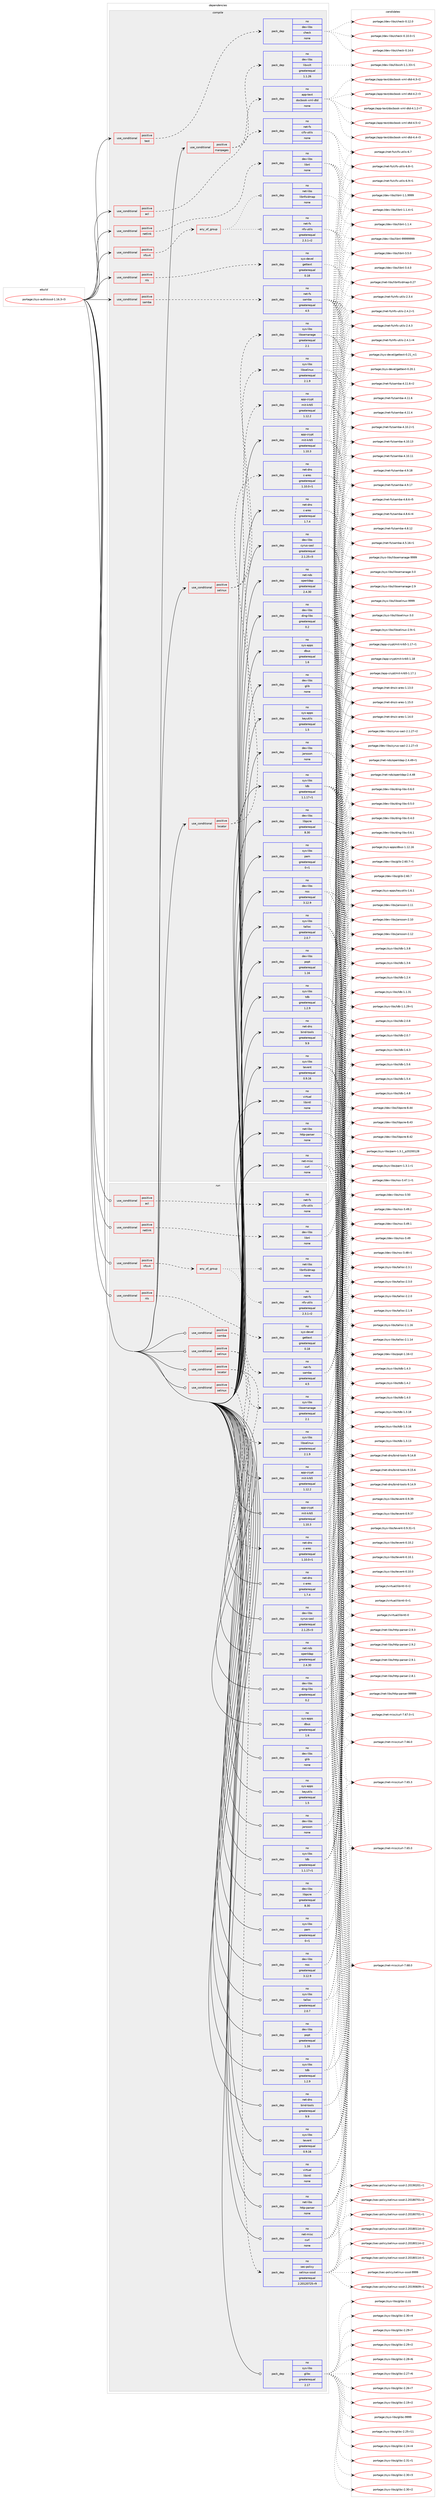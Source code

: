 digraph prolog {

# *************
# Graph options
# *************

newrank=true;
concentrate=true;
compound=true;
graph [rankdir=LR,fontname=Helvetica,fontsize=10,ranksep=1.5];#, ranksep=2.5, nodesep=0.2];
edge  [arrowhead=vee];
node  [fontname=Helvetica,fontsize=10];

# **********
# The ebuild
# **********

subgraph cluster_leftcol {
color=gray;
rank=same;
label=<<i>ebuild</i>>;
id [label="portage://sys-auth/sssd-1.16.3-r3", color=red, width=4, href="../sys-auth/sssd-1.16.3-r3.svg"];
}

# ****************
# The dependencies
# ****************

subgraph cluster_midcol {
color=gray;
label=<<i>dependencies</i>>;
subgraph cluster_compile {
fillcolor="#eeeeee";
style=filled;
label=<<i>compile</i>>;
subgraph cond11065 {
dependency53103 [label=<<TABLE BORDER="0" CELLBORDER="1" CELLSPACING="0" CELLPADDING="4"><TR><TD ROWSPAN="3" CELLPADDING="10">use_conditional</TD></TR><TR><TD>positive</TD></TR><TR><TD>acl</TD></TR></TABLE>>, shape=none, color=red];
subgraph pack40835 {
dependency53104 [label=<<TABLE BORDER="0" CELLBORDER="1" CELLSPACING="0" CELLPADDING="4" WIDTH="220"><TR><TD ROWSPAN="6" CELLPADDING="30">pack_dep</TD></TR><TR><TD WIDTH="110">no</TD></TR><TR><TD>net-fs</TD></TR><TR><TD>cifs-utils</TD></TR><TR><TD>none</TD></TR><TR><TD></TD></TR></TABLE>>, shape=none, color=blue];
}
dependency53103:e -> dependency53104:w [weight=20,style="dashed",arrowhead="vee"];
}
id:e -> dependency53103:w [weight=20,style="solid",arrowhead="vee"];
subgraph cond11066 {
dependency53105 [label=<<TABLE BORDER="0" CELLBORDER="1" CELLSPACING="0" CELLPADDING="4"><TR><TD ROWSPAN="3" CELLPADDING="10">use_conditional</TD></TR><TR><TD>positive</TD></TR><TR><TD>locator</TD></TR></TABLE>>, shape=none, color=red];
subgraph pack40836 {
dependency53106 [label=<<TABLE BORDER="0" CELLBORDER="1" CELLSPACING="0" CELLPADDING="4" WIDTH="220"><TR><TD ROWSPAN="6" CELLPADDING="30">pack_dep</TD></TR><TR><TD WIDTH="110">no</TD></TR><TR><TD>app-crypt</TD></TR><TR><TD>mit-krb5</TD></TR><TR><TD>greaterequal</TD></TR><TR><TD>1.12.2</TD></TR></TABLE>>, shape=none, color=blue];
}
dependency53105:e -> dependency53106:w [weight=20,style="dashed",arrowhead="vee"];
subgraph pack40837 {
dependency53107 [label=<<TABLE BORDER="0" CELLBORDER="1" CELLSPACING="0" CELLPADDING="4" WIDTH="220"><TR><TD ROWSPAN="6" CELLPADDING="30">pack_dep</TD></TR><TR><TD WIDTH="110">no</TD></TR><TR><TD>net-dns</TD></TR><TR><TD>c-ares</TD></TR><TR><TD>greaterequal</TD></TR><TR><TD>1.10.0-r1</TD></TR></TABLE>>, shape=none, color=blue];
}
dependency53105:e -> dependency53107:w [weight=20,style="dashed",arrowhead="vee"];
}
id:e -> dependency53105:w [weight=20,style="solid",arrowhead="vee"];
subgraph cond11067 {
dependency53108 [label=<<TABLE BORDER="0" CELLBORDER="1" CELLSPACING="0" CELLPADDING="4"><TR><TD ROWSPAN="3" CELLPADDING="10">use_conditional</TD></TR><TR><TD>positive</TD></TR><TR><TD>manpages</TD></TR></TABLE>>, shape=none, color=red];
subgraph pack40838 {
dependency53109 [label=<<TABLE BORDER="0" CELLBORDER="1" CELLSPACING="0" CELLPADDING="4" WIDTH="220"><TR><TD ROWSPAN="6" CELLPADDING="30">pack_dep</TD></TR><TR><TD WIDTH="110">no</TD></TR><TR><TD>dev-libs</TD></TR><TR><TD>libxslt</TD></TR><TR><TD>greaterequal</TD></TR><TR><TD>1.1.26</TD></TR></TABLE>>, shape=none, color=blue];
}
dependency53108:e -> dependency53109:w [weight=20,style="dashed",arrowhead="vee"];
subgraph pack40839 {
dependency53110 [label=<<TABLE BORDER="0" CELLBORDER="1" CELLSPACING="0" CELLPADDING="4" WIDTH="220"><TR><TD ROWSPAN="6" CELLPADDING="30">pack_dep</TD></TR><TR><TD WIDTH="110">no</TD></TR><TR><TD>app-text</TD></TR><TR><TD>docbook-xml-dtd</TD></TR><TR><TD>none</TD></TR><TR><TD></TD></TR></TABLE>>, shape=none, color=blue];
}
dependency53108:e -> dependency53110:w [weight=20,style="dashed",arrowhead="vee"];
}
id:e -> dependency53108:w [weight=20,style="solid",arrowhead="vee"];
subgraph cond11068 {
dependency53111 [label=<<TABLE BORDER="0" CELLBORDER="1" CELLSPACING="0" CELLPADDING="4"><TR><TD ROWSPAN="3" CELLPADDING="10">use_conditional</TD></TR><TR><TD>positive</TD></TR><TR><TD>netlink</TD></TR></TABLE>>, shape=none, color=red];
subgraph pack40840 {
dependency53112 [label=<<TABLE BORDER="0" CELLBORDER="1" CELLSPACING="0" CELLPADDING="4" WIDTH="220"><TR><TD ROWSPAN="6" CELLPADDING="30">pack_dep</TD></TR><TR><TD WIDTH="110">no</TD></TR><TR><TD>dev-libs</TD></TR><TR><TD>libnl</TD></TR><TR><TD>none</TD></TR><TR><TD></TD></TR></TABLE>>, shape=none, color=blue];
}
dependency53111:e -> dependency53112:w [weight=20,style="dashed",arrowhead="vee"];
}
id:e -> dependency53111:w [weight=20,style="solid",arrowhead="vee"];
subgraph cond11069 {
dependency53113 [label=<<TABLE BORDER="0" CELLBORDER="1" CELLSPACING="0" CELLPADDING="4"><TR><TD ROWSPAN="3" CELLPADDING="10">use_conditional</TD></TR><TR><TD>positive</TD></TR><TR><TD>nfsv4</TD></TR></TABLE>>, shape=none, color=red];
subgraph any1135 {
dependency53114 [label=<<TABLE BORDER="0" CELLBORDER="1" CELLSPACING="0" CELLPADDING="4"><TR><TD CELLPADDING="10">any_of_group</TD></TR></TABLE>>, shape=none, color=red];subgraph pack40841 {
dependency53115 [label=<<TABLE BORDER="0" CELLBORDER="1" CELLSPACING="0" CELLPADDING="4" WIDTH="220"><TR><TD ROWSPAN="6" CELLPADDING="30">pack_dep</TD></TR><TR><TD WIDTH="110">no</TD></TR><TR><TD>net-fs</TD></TR><TR><TD>nfs-utils</TD></TR><TR><TD>greaterequal</TD></TR><TR><TD>2.3.1-r2</TD></TR></TABLE>>, shape=none, color=blue];
}
dependency53114:e -> dependency53115:w [weight=20,style="dotted",arrowhead="oinv"];
subgraph pack40842 {
dependency53116 [label=<<TABLE BORDER="0" CELLBORDER="1" CELLSPACING="0" CELLPADDING="4" WIDTH="220"><TR><TD ROWSPAN="6" CELLPADDING="30">pack_dep</TD></TR><TR><TD WIDTH="110">no</TD></TR><TR><TD>net-libs</TD></TR><TR><TD>libnfsidmap</TD></TR><TR><TD>none</TD></TR><TR><TD></TD></TR></TABLE>>, shape=none, color=blue];
}
dependency53114:e -> dependency53116:w [weight=20,style="dotted",arrowhead="oinv"];
}
dependency53113:e -> dependency53114:w [weight=20,style="dashed",arrowhead="vee"];
}
id:e -> dependency53113:w [weight=20,style="solid",arrowhead="vee"];
subgraph cond11070 {
dependency53117 [label=<<TABLE BORDER="0" CELLBORDER="1" CELLSPACING="0" CELLPADDING="4"><TR><TD ROWSPAN="3" CELLPADDING="10">use_conditional</TD></TR><TR><TD>positive</TD></TR><TR><TD>nls</TD></TR></TABLE>>, shape=none, color=red];
subgraph pack40843 {
dependency53118 [label=<<TABLE BORDER="0" CELLBORDER="1" CELLSPACING="0" CELLPADDING="4" WIDTH="220"><TR><TD ROWSPAN="6" CELLPADDING="30">pack_dep</TD></TR><TR><TD WIDTH="110">no</TD></TR><TR><TD>sys-devel</TD></TR><TR><TD>gettext</TD></TR><TR><TD>greaterequal</TD></TR><TR><TD>0.18</TD></TR></TABLE>>, shape=none, color=blue];
}
dependency53117:e -> dependency53118:w [weight=20,style="dashed",arrowhead="vee"];
}
id:e -> dependency53117:w [weight=20,style="solid",arrowhead="vee"];
subgraph cond11071 {
dependency53119 [label=<<TABLE BORDER="0" CELLBORDER="1" CELLSPACING="0" CELLPADDING="4"><TR><TD ROWSPAN="3" CELLPADDING="10">use_conditional</TD></TR><TR><TD>positive</TD></TR><TR><TD>samba</TD></TR></TABLE>>, shape=none, color=red];
subgraph pack40844 {
dependency53120 [label=<<TABLE BORDER="0" CELLBORDER="1" CELLSPACING="0" CELLPADDING="4" WIDTH="220"><TR><TD ROWSPAN="6" CELLPADDING="30">pack_dep</TD></TR><TR><TD WIDTH="110">no</TD></TR><TR><TD>net-fs</TD></TR><TR><TD>samba</TD></TR><TR><TD>greaterequal</TD></TR><TR><TD>4.5</TD></TR></TABLE>>, shape=none, color=blue];
}
dependency53119:e -> dependency53120:w [weight=20,style="dashed",arrowhead="vee"];
}
id:e -> dependency53119:w [weight=20,style="solid",arrowhead="vee"];
subgraph cond11072 {
dependency53121 [label=<<TABLE BORDER="0" CELLBORDER="1" CELLSPACING="0" CELLPADDING="4"><TR><TD ROWSPAN="3" CELLPADDING="10">use_conditional</TD></TR><TR><TD>positive</TD></TR><TR><TD>selinux</TD></TR></TABLE>>, shape=none, color=red];
subgraph pack40845 {
dependency53122 [label=<<TABLE BORDER="0" CELLBORDER="1" CELLSPACING="0" CELLPADDING="4" WIDTH="220"><TR><TD ROWSPAN="6" CELLPADDING="30">pack_dep</TD></TR><TR><TD WIDTH="110">no</TD></TR><TR><TD>sys-libs</TD></TR><TR><TD>libselinux</TD></TR><TR><TD>greaterequal</TD></TR><TR><TD>2.1.9</TD></TR></TABLE>>, shape=none, color=blue];
}
dependency53121:e -> dependency53122:w [weight=20,style="dashed",arrowhead="vee"];
subgraph pack40846 {
dependency53123 [label=<<TABLE BORDER="0" CELLBORDER="1" CELLSPACING="0" CELLPADDING="4" WIDTH="220"><TR><TD ROWSPAN="6" CELLPADDING="30">pack_dep</TD></TR><TR><TD WIDTH="110">no</TD></TR><TR><TD>sys-libs</TD></TR><TR><TD>libsemanage</TD></TR><TR><TD>greaterequal</TD></TR><TR><TD>2.1</TD></TR></TABLE>>, shape=none, color=blue];
}
dependency53121:e -> dependency53123:w [weight=20,style="dashed",arrowhead="vee"];
}
id:e -> dependency53121:w [weight=20,style="solid",arrowhead="vee"];
subgraph cond11073 {
dependency53124 [label=<<TABLE BORDER="0" CELLBORDER="1" CELLSPACING="0" CELLPADDING="4"><TR><TD ROWSPAN="3" CELLPADDING="10">use_conditional</TD></TR><TR><TD>positive</TD></TR><TR><TD>test</TD></TR></TABLE>>, shape=none, color=red];
subgraph pack40847 {
dependency53125 [label=<<TABLE BORDER="0" CELLBORDER="1" CELLSPACING="0" CELLPADDING="4" WIDTH="220"><TR><TD ROWSPAN="6" CELLPADDING="30">pack_dep</TD></TR><TR><TD WIDTH="110">no</TD></TR><TR><TD>dev-libs</TD></TR><TR><TD>check</TD></TR><TR><TD>none</TD></TR><TR><TD></TD></TR></TABLE>>, shape=none, color=blue];
}
dependency53124:e -> dependency53125:w [weight=20,style="dashed",arrowhead="vee"];
}
id:e -> dependency53124:w [weight=20,style="solid",arrowhead="vee"];
subgraph pack40848 {
dependency53126 [label=<<TABLE BORDER="0" CELLBORDER="1" CELLSPACING="0" CELLPADDING="4" WIDTH="220"><TR><TD ROWSPAN="6" CELLPADDING="30">pack_dep</TD></TR><TR><TD WIDTH="110">no</TD></TR><TR><TD>app-crypt</TD></TR><TR><TD>mit-krb5</TD></TR><TR><TD>greaterequal</TD></TR><TR><TD>1.10.3</TD></TR></TABLE>>, shape=none, color=blue];
}
id:e -> dependency53126:w [weight=20,style="solid",arrowhead="vee"];
subgraph pack40849 {
dependency53127 [label=<<TABLE BORDER="0" CELLBORDER="1" CELLSPACING="0" CELLPADDING="4" WIDTH="220"><TR><TD ROWSPAN="6" CELLPADDING="30">pack_dep</TD></TR><TR><TD WIDTH="110">no</TD></TR><TR><TD>dev-libs</TD></TR><TR><TD>cyrus-sasl</TD></TR><TR><TD>greaterequal</TD></TR><TR><TD>2.1.25-r3</TD></TR></TABLE>>, shape=none, color=blue];
}
id:e -> dependency53127:w [weight=20,style="solid",arrowhead="vee"];
subgraph pack40850 {
dependency53128 [label=<<TABLE BORDER="0" CELLBORDER="1" CELLSPACING="0" CELLPADDING="4" WIDTH="220"><TR><TD ROWSPAN="6" CELLPADDING="30">pack_dep</TD></TR><TR><TD WIDTH="110">no</TD></TR><TR><TD>dev-libs</TD></TR><TR><TD>ding-libs</TD></TR><TR><TD>greaterequal</TD></TR><TR><TD>0.2</TD></TR></TABLE>>, shape=none, color=blue];
}
id:e -> dependency53128:w [weight=20,style="solid",arrowhead="vee"];
subgraph pack40851 {
dependency53129 [label=<<TABLE BORDER="0" CELLBORDER="1" CELLSPACING="0" CELLPADDING="4" WIDTH="220"><TR><TD ROWSPAN="6" CELLPADDING="30">pack_dep</TD></TR><TR><TD WIDTH="110">no</TD></TR><TR><TD>dev-libs</TD></TR><TR><TD>glib</TD></TR><TR><TD>none</TD></TR><TR><TD></TD></TR></TABLE>>, shape=none, color=blue];
}
id:e -> dependency53129:w [weight=20,style="solid",arrowhead="vee"];
subgraph pack40852 {
dependency53130 [label=<<TABLE BORDER="0" CELLBORDER="1" CELLSPACING="0" CELLPADDING="4" WIDTH="220"><TR><TD ROWSPAN="6" CELLPADDING="30">pack_dep</TD></TR><TR><TD WIDTH="110">no</TD></TR><TR><TD>dev-libs</TD></TR><TR><TD>jansson</TD></TR><TR><TD>none</TD></TR><TR><TD></TD></TR></TABLE>>, shape=none, color=blue];
}
id:e -> dependency53130:w [weight=20,style="solid",arrowhead="vee"];
subgraph pack40853 {
dependency53131 [label=<<TABLE BORDER="0" CELLBORDER="1" CELLSPACING="0" CELLPADDING="4" WIDTH="220"><TR><TD ROWSPAN="6" CELLPADDING="30">pack_dep</TD></TR><TR><TD WIDTH="110">no</TD></TR><TR><TD>dev-libs</TD></TR><TR><TD>libpcre</TD></TR><TR><TD>greaterequal</TD></TR><TR><TD>8.30</TD></TR></TABLE>>, shape=none, color=blue];
}
id:e -> dependency53131:w [weight=20,style="solid",arrowhead="vee"];
subgraph pack40854 {
dependency53132 [label=<<TABLE BORDER="0" CELLBORDER="1" CELLSPACING="0" CELLPADDING="4" WIDTH="220"><TR><TD ROWSPAN="6" CELLPADDING="30">pack_dep</TD></TR><TR><TD WIDTH="110">no</TD></TR><TR><TD>dev-libs</TD></TR><TR><TD>nss</TD></TR><TR><TD>greaterequal</TD></TR><TR><TD>3.12.9</TD></TR></TABLE>>, shape=none, color=blue];
}
id:e -> dependency53132:w [weight=20,style="solid",arrowhead="vee"];
subgraph pack40855 {
dependency53133 [label=<<TABLE BORDER="0" CELLBORDER="1" CELLSPACING="0" CELLPADDING="4" WIDTH="220"><TR><TD ROWSPAN="6" CELLPADDING="30">pack_dep</TD></TR><TR><TD WIDTH="110">no</TD></TR><TR><TD>dev-libs</TD></TR><TR><TD>popt</TD></TR><TR><TD>greaterequal</TD></TR><TR><TD>1.16</TD></TR></TABLE>>, shape=none, color=blue];
}
id:e -> dependency53133:w [weight=20,style="solid",arrowhead="vee"];
subgraph pack40856 {
dependency53134 [label=<<TABLE BORDER="0" CELLBORDER="1" CELLSPACING="0" CELLPADDING="4" WIDTH="220"><TR><TD ROWSPAN="6" CELLPADDING="30">pack_dep</TD></TR><TR><TD WIDTH="110">no</TD></TR><TR><TD>net-dns</TD></TR><TR><TD>bind-tools</TD></TR><TR><TD>greaterequal</TD></TR><TR><TD>9.9</TD></TR></TABLE>>, shape=none, color=blue];
}
id:e -> dependency53134:w [weight=20,style="solid",arrowhead="vee"];
subgraph pack40857 {
dependency53135 [label=<<TABLE BORDER="0" CELLBORDER="1" CELLSPACING="0" CELLPADDING="4" WIDTH="220"><TR><TD ROWSPAN="6" CELLPADDING="30">pack_dep</TD></TR><TR><TD WIDTH="110">no</TD></TR><TR><TD>net-dns</TD></TR><TR><TD>c-ares</TD></TR><TR><TD>greaterequal</TD></TR><TR><TD>1.7.4</TD></TR></TABLE>>, shape=none, color=blue];
}
id:e -> dependency53135:w [weight=20,style="solid",arrowhead="vee"];
subgraph pack40858 {
dependency53136 [label=<<TABLE BORDER="0" CELLBORDER="1" CELLSPACING="0" CELLPADDING="4" WIDTH="220"><TR><TD ROWSPAN="6" CELLPADDING="30">pack_dep</TD></TR><TR><TD WIDTH="110">no</TD></TR><TR><TD>net-libs</TD></TR><TR><TD>http-parser</TD></TR><TR><TD>none</TD></TR><TR><TD></TD></TR></TABLE>>, shape=none, color=blue];
}
id:e -> dependency53136:w [weight=20,style="solid",arrowhead="vee"];
subgraph pack40859 {
dependency53137 [label=<<TABLE BORDER="0" CELLBORDER="1" CELLSPACING="0" CELLPADDING="4" WIDTH="220"><TR><TD ROWSPAN="6" CELLPADDING="30">pack_dep</TD></TR><TR><TD WIDTH="110">no</TD></TR><TR><TD>net-misc</TD></TR><TR><TD>curl</TD></TR><TR><TD>none</TD></TR><TR><TD></TD></TR></TABLE>>, shape=none, color=blue];
}
id:e -> dependency53137:w [weight=20,style="solid",arrowhead="vee"];
subgraph pack40860 {
dependency53138 [label=<<TABLE BORDER="0" CELLBORDER="1" CELLSPACING="0" CELLPADDING="4" WIDTH="220"><TR><TD ROWSPAN="6" CELLPADDING="30">pack_dep</TD></TR><TR><TD WIDTH="110">no</TD></TR><TR><TD>net-nds</TD></TR><TR><TD>openldap</TD></TR><TR><TD>greaterequal</TD></TR><TR><TD>2.4.30</TD></TR></TABLE>>, shape=none, color=blue];
}
id:e -> dependency53138:w [weight=20,style="solid",arrowhead="vee"];
subgraph pack40861 {
dependency53139 [label=<<TABLE BORDER="0" CELLBORDER="1" CELLSPACING="0" CELLPADDING="4" WIDTH="220"><TR><TD ROWSPAN="6" CELLPADDING="30">pack_dep</TD></TR><TR><TD WIDTH="110">no</TD></TR><TR><TD>sys-apps</TD></TR><TR><TD>dbus</TD></TR><TR><TD>greaterequal</TD></TR><TR><TD>1.6</TD></TR></TABLE>>, shape=none, color=blue];
}
id:e -> dependency53139:w [weight=20,style="solid",arrowhead="vee"];
subgraph pack40862 {
dependency53140 [label=<<TABLE BORDER="0" CELLBORDER="1" CELLSPACING="0" CELLPADDING="4" WIDTH="220"><TR><TD ROWSPAN="6" CELLPADDING="30">pack_dep</TD></TR><TR><TD WIDTH="110">no</TD></TR><TR><TD>sys-apps</TD></TR><TR><TD>keyutils</TD></TR><TR><TD>greaterequal</TD></TR><TR><TD>1.5</TD></TR></TABLE>>, shape=none, color=blue];
}
id:e -> dependency53140:w [weight=20,style="solid",arrowhead="vee"];
subgraph pack40863 {
dependency53141 [label=<<TABLE BORDER="0" CELLBORDER="1" CELLSPACING="0" CELLPADDING="4" WIDTH="220"><TR><TD ROWSPAN="6" CELLPADDING="30">pack_dep</TD></TR><TR><TD WIDTH="110">no</TD></TR><TR><TD>sys-libs</TD></TR><TR><TD>ldb</TD></TR><TR><TD>greaterequal</TD></TR><TR><TD>1.1.17-r1</TD></TR></TABLE>>, shape=none, color=blue];
}
id:e -> dependency53141:w [weight=20,style="solid",arrowhead="vee"];
subgraph pack40864 {
dependency53142 [label=<<TABLE BORDER="0" CELLBORDER="1" CELLSPACING="0" CELLPADDING="4" WIDTH="220"><TR><TD ROWSPAN="6" CELLPADDING="30">pack_dep</TD></TR><TR><TD WIDTH="110">no</TD></TR><TR><TD>sys-libs</TD></TR><TR><TD>pam</TD></TR><TR><TD>greaterequal</TD></TR><TR><TD>0-r1</TD></TR></TABLE>>, shape=none, color=blue];
}
id:e -> dependency53142:w [weight=20,style="solid",arrowhead="vee"];
subgraph pack40865 {
dependency53143 [label=<<TABLE BORDER="0" CELLBORDER="1" CELLSPACING="0" CELLPADDING="4" WIDTH="220"><TR><TD ROWSPAN="6" CELLPADDING="30">pack_dep</TD></TR><TR><TD WIDTH="110">no</TD></TR><TR><TD>sys-libs</TD></TR><TR><TD>talloc</TD></TR><TR><TD>greaterequal</TD></TR><TR><TD>2.0.7</TD></TR></TABLE>>, shape=none, color=blue];
}
id:e -> dependency53143:w [weight=20,style="solid",arrowhead="vee"];
subgraph pack40866 {
dependency53144 [label=<<TABLE BORDER="0" CELLBORDER="1" CELLSPACING="0" CELLPADDING="4" WIDTH="220"><TR><TD ROWSPAN="6" CELLPADDING="30">pack_dep</TD></TR><TR><TD WIDTH="110">no</TD></TR><TR><TD>sys-libs</TD></TR><TR><TD>tdb</TD></TR><TR><TD>greaterequal</TD></TR><TR><TD>1.2.9</TD></TR></TABLE>>, shape=none, color=blue];
}
id:e -> dependency53144:w [weight=20,style="solid",arrowhead="vee"];
subgraph pack40867 {
dependency53145 [label=<<TABLE BORDER="0" CELLBORDER="1" CELLSPACING="0" CELLPADDING="4" WIDTH="220"><TR><TD ROWSPAN="6" CELLPADDING="30">pack_dep</TD></TR><TR><TD WIDTH="110">no</TD></TR><TR><TD>sys-libs</TD></TR><TR><TD>tevent</TD></TR><TR><TD>greaterequal</TD></TR><TR><TD>0.9.16</TD></TR></TABLE>>, shape=none, color=blue];
}
id:e -> dependency53145:w [weight=20,style="solid",arrowhead="vee"];
subgraph pack40868 {
dependency53146 [label=<<TABLE BORDER="0" CELLBORDER="1" CELLSPACING="0" CELLPADDING="4" WIDTH="220"><TR><TD ROWSPAN="6" CELLPADDING="30">pack_dep</TD></TR><TR><TD WIDTH="110">no</TD></TR><TR><TD>virtual</TD></TR><TR><TD>libintl</TD></TR><TR><TD>none</TD></TR><TR><TD></TD></TR></TABLE>>, shape=none, color=blue];
}
id:e -> dependency53146:w [weight=20,style="solid",arrowhead="vee"];
}
subgraph cluster_compileandrun {
fillcolor="#eeeeee";
style=filled;
label=<<i>compile and run</i>>;
}
subgraph cluster_run {
fillcolor="#eeeeee";
style=filled;
label=<<i>run</i>>;
subgraph cond11074 {
dependency53147 [label=<<TABLE BORDER="0" CELLBORDER="1" CELLSPACING="0" CELLPADDING="4"><TR><TD ROWSPAN="3" CELLPADDING="10">use_conditional</TD></TR><TR><TD>positive</TD></TR><TR><TD>acl</TD></TR></TABLE>>, shape=none, color=red];
subgraph pack40869 {
dependency53148 [label=<<TABLE BORDER="0" CELLBORDER="1" CELLSPACING="0" CELLPADDING="4" WIDTH="220"><TR><TD ROWSPAN="6" CELLPADDING="30">pack_dep</TD></TR><TR><TD WIDTH="110">no</TD></TR><TR><TD>net-fs</TD></TR><TR><TD>cifs-utils</TD></TR><TR><TD>none</TD></TR><TR><TD></TD></TR></TABLE>>, shape=none, color=blue];
}
dependency53147:e -> dependency53148:w [weight=20,style="dashed",arrowhead="vee"];
}
id:e -> dependency53147:w [weight=20,style="solid",arrowhead="odot"];
subgraph cond11075 {
dependency53149 [label=<<TABLE BORDER="0" CELLBORDER="1" CELLSPACING="0" CELLPADDING="4"><TR><TD ROWSPAN="3" CELLPADDING="10">use_conditional</TD></TR><TR><TD>positive</TD></TR><TR><TD>locator</TD></TR></TABLE>>, shape=none, color=red];
subgraph pack40870 {
dependency53150 [label=<<TABLE BORDER="0" CELLBORDER="1" CELLSPACING="0" CELLPADDING="4" WIDTH="220"><TR><TD ROWSPAN="6" CELLPADDING="30">pack_dep</TD></TR><TR><TD WIDTH="110">no</TD></TR><TR><TD>app-crypt</TD></TR><TR><TD>mit-krb5</TD></TR><TR><TD>greaterequal</TD></TR><TR><TD>1.12.2</TD></TR></TABLE>>, shape=none, color=blue];
}
dependency53149:e -> dependency53150:w [weight=20,style="dashed",arrowhead="vee"];
subgraph pack40871 {
dependency53151 [label=<<TABLE BORDER="0" CELLBORDER="1" CELLSPACING="0" CELLPADDING="4" WIDTH="220"><TR><TD ROWSPAN="6" CELLPADDING="30">pack_dep</TD></TR><TR><TD WIDTH="110">no</TD></TR><TR><TD>net-dns</TD></TR><TR><TD>c-ares</TD></TR><TR><TD>greaterequal</TD></TR><TR><TD>1.10.0-r1</TD></TR></TABLE>>, shape=none, color=blue];
}
dependency53149:e -> dependency53151:w [weight=20,style="dashed",arrowhead="vee"];
}
id:e -> dependency53149:w [weight=20,style="solid",arrowhead="odot"];
subgraph cond11076 {
dependency53152 [label=<<TABLE BORDER="0" CELLBORDER="1" CELLSPACING="0" CELLPADDING="4"><TR><TD ROWSPAN="3" CELLPADDING="10">use_conditional</TD></TR><TR><TD>positive</TD></TR><TR><TD>netlink</TD></TR></TABLE>>, shape=none, color=red];
subgraph pack40872 {
dependency53153 [label=<<TABLE BORDER="0" CELLBORDER="1" CELLSPACING="0" CELLPADDING="4" WIDTH="220"><TR><TD ROWSPAN="6" CELLPADDING="30">pack_dep</TD></TR><TR><TD WIDTH="110">no</TD></TR><TR><TD>dev-libs</TD></TR><TR><TD>libnl</TD></TR><TR><TD>none</TD></TR><TR><TD></TD></TR></TABLE>>, shape=none, color=blue];
}
dependency53152:e -> dependency53153:w [weight=20,style="dashed",arrowhead="vee"];
}
id:e -> dependency53152:w [weight=20,style="solid",arrowhead="odot"];
subgraph cond11077 {
dependency53154 [label=<<TABLE BORDER="0" CELLBORDER="1" CELLSPACING="0" CELLPADDING="4"><TR><TD ROWSPAN="3" CELLPADDING="10">use_conditional</TD></TR><TR><TD>positive</TD></TR><TR><TD>nfsv4</TD></TR></TABLE>>, shape=none, color=red];
subgraph any1136 {
dependency53155 [label=<<TABLE BORDER="0" CELLBORDER="1" CELLSPACING="0" CELLPADDING="4"><TR><TD CELLPADDING="10">any_of_group</TD></TR></TABLE>>, shape=none, color=red];subgraph pack40873 {
dependency53156 [label=<<TABLE BORDER="0" CELLBORDER="1" CELLSPACING="0" CELLPADDING="4" WIDTH="220"><TR><TD ROWSPAN="6" CELLPADDING="30">pack_dep</TD></TR><TR><TD WIDTH="110">no</TD></TR><TR><TD>net-fs</TD></TR><TR><TD>nfs-utils</TD></TR><TR><TD>greaterequal</TD></TR><TR><TD>2.3.1-r2</TD></TR></TABLE>>, shape=none, color=blue];
}
dependency53155:e -> dependency53156:w [weight=20,style="dotted",arrowhead="oinv"];
subgraph pack40874 {
dependency53157 [label=<<TABLE BORDER="0" CELLBORDER="1" CELLSPACING="0" CELLPADDING="4" WIDTH="220"><TR><TD ROWSPAN="6" CELLPADDING="30">pack_dep</TD></TR><TR><TD WIDTH="110">no</TD></TR><TR><TD>net-libs</TD></TR><TR><TD>libnfsidmap</TD></TR><TR><TD>none</TD></TR><TR><TD></TD></TR></TABLE>>, shape=none, color=blue];
}
dependency53155:e -> dependency53157:w [weight=20,style="dotted",arrowhead="oinv"];
}
dependency53154:e -> dependency53155:w [weight=20,style="dashed",arrowhead="vee"];
}
id:e -> dependency53154:w [weight=20,style="solid",arrowhead="odot"];
subgraph cond11078 {
dependency53158 [label=<<TABLE BORDER="0" CELLBORDER="1" CELLSPACING="0" CELLPADDING="4"><TR><TD ROWSPAN="3" CELLPADDING="10">use_conditional</TD></TR><TR><TD>positive</TD></TR><TR><TD>nls</TD></TR></TABLE>>, shape=none, color=red];
subgraph pack40875 {
dependency53159 [label=<<TABLE BORDER="0" CELLBORDER="1" CELLSPACING="0" CELLPADDING="4" WIDTH="220"><TR><TD ROWSPAN="6" CELLPADDING="30">pack_dep</TD></TR><TR><TD WIDTH="110">no</TD></TR><TR><TD>sys-devel</TD></TR><TR><TD>gettext</TD></TR><TR><TD>greaterequal</TD></TR><TR><TD>0.18</TD></TR></TABLE>>, shape=none, color=blue];
}
dependency53158:e -> dependency53159:w [weight=20,style="dashed",arrowhead="vee"];
}
id:e -> dependency53158:w [weight=20,style="solid",arrowhead="odot"];
subgraph cond11079 {
dependency53160 [label=<<TABLE BORDER="0" CELLBORDER="1" CELLSPACING="0" CELLPADDING="4"><TR><TD ROWSPAN="3" CELLPADDING="10">use_conditional</TD></TR><TR><TD>positive</TD></TR><TR><TD>samba</TD></TR></TABLE>>, shape=none, color=red];
subgraph pack40876 {
dependency53161 [label=<<TABLE BORDER="0" CELLBORDER="1" CELLSPACING="0" CELLPADDING="4" WIDTH="220"><TR><TD ROWSPAN="6" CELLPADDING="30">pack_dep</TD></TR><TR><TD WIDTH="110">no</TD></TR><TR><TD>net-fs</TD></TR><TR><TD>samba</TD></TR><TR><TD>greaterequal</TD></TR><TR><TD>4.5</TD></TR></TABLE>>, shape=none, color=blue];
}
dependency53160:e -> dependency53161:w [weight=20,style="dashed",arrowhead="vee"];
}
id:e -> dependency53160:w [weight=20,style="solid",arrowhead="odot"];
subgraph cond11080 {
dependency53162 [label=<<TABLE BORDER="0" CELLBORDER="1" CELLSPACING="0" CELLPADDING="4"><TR><TD ROWSPAN="3" CELLPADDING="10">use_conditional</TD></TR><TR><TD>positive</TD></TR><TR><TD>selinux</TD></TR></TABLE>>, shape=none, color=red];
subgraph pack40877 {
dependency53163 [label=<<TABLE BORDER="0" CELLBORDER="1" CELLSPACING="0" CELLPADDING="4" WIDTH="220"><TR><TD ROWSPAN="6" CELLPADDING="30">pack_dep</TD></TR><TR><TD WIDTH="110">no</TD></TR><TR><TD>sec-policy</TD></TR><TR><TD>selinux-sssd</TD></TR><TR><TD>greaterequal</TD></TR><TR><TD>2.20120725-r9</TD></TR></TABLE>>, shape=none, color=blue];
}
dependency53162:e -> dependency53163:w [weight=20,style="dashed",arrowhead="vee"];
}
id:e -> dependency53162:w [weight=20,style="solid",arrowhead="odot"];
subgraph cond11081 {
dependency53164 [label=<<TABLE BORDER="0" CELLBORDER="1" CELLSPACING="0" CELLPADDING="4"><TR><TD ROWSPAN="3" CELLPADDING="10">use_conditional</TD></TR><TR><TD>positive</TD></TR><TR><TD>selinux</TD></TR></TABLE>>, shape=none, color=red];
subgraph pack40878 {
dependency53165 [label=<<TABLE BORDER="0" CELLBORDER="1" CELLSPACING="0" CELLPADDING="4" WIDTH="220"><TR><TD ROWSPAN="6" CELLPADDING="30">pack_dep</TD></TR><TR><TD WIDTH="110">no</TD></TR><TR><TD>sys-libs</TD></TR><TR><TD>libselinux</TD></TR><TR><TD>greaterequal</TD></TR><TR><TD>2.1.9</TD></TR></TABLE>>, shape=none, color=blue];
}
dependency53164:e -> dependency53165:w [weight=20,style="dashed",arrowhead="vee"];
subgraph pack40879 {
dependency53166 [label=<<TABLE BORDER="0" CELLBORDER="1" CELLSPACING="0" CELLPADDING="4" WIDTH="220"><TR><TD ROWSPAN="6" CELLPADDING="30">pack_dep</TD></TR><TR><TD WIDTH="110">no</TD></TR><TR><TD>sys-libs</TD></TR><TR><TD>libsemanage</TD></TR><TR><TD>greaterequal</TD></TR><TR><TD>2.1</TD></TR></TABLE>>, shape=none, color=blue];
}
dependency53164:e -> dependency53166:w [weight=20,style="dashed",arrowhead="vee"];
}
id:e -> dependency53164:w [weight=20,style="solid",arrowhead="odot"];
subgraph pack40880 {
dependency53167 [label=<<TABLE BORDER="0" CELLBORDER="1" CELLSPACING="0" CELLPADDING="4" WIDTH="220"><TR><TD ROWSPAN="6" CELLPADDING="30">pack_dep</TD></TR><TR><TD WIDTH="110">no</TD></TR><TR><TD>app-crypt</TD></TR><TR><TD>mit-krb5</TD></TR><TR><TD>greaterequal</TD></TR><TR><TD>1.10.3</TD></TR></TABLE>>, shape=none, color=blue];
}
id:e -> dependency53167:w [weight=20,style="solid",arrowhead="odot"];
subgraph pack40881 {
dependency53168 [label=<<TABLE BORDER="0" CELLBORDER="1" CELLSPACING="0" CELLPADDING="4" WIDTH="220"><TR><TD ROWSPAN="6" CELLPADDING="30">pack_dep</TD></TR><TR><TD WIDTH="110">no</TD></TR><TR><TD>dev-libs</TD></TR><TR><TD>cyrus-sasl</TD></TR><TR><TD>greaterequal</TD></TR><TR><TD>2.1.25-r3</TD></TR></TABLE>>, shape=none, color=blue];
}
id:e -> dependency53168:w [weight=20,style="solid",arrowhead="odot"];
subgraph pack40882 {
dependency53169 [label=<<TABLE BORDER="0" CELLBORDER="1" CELLSPACING="0" CELLPADDING="4" WIDTH="220"><TR><TD ROWSPAN="6" CELLPADDING="30">pack_dep</TD></TR><TR><TD WIDTH="110">no</TD></TR><TR><TD>dev-libs</TD></TR><TR><TD>ding-libs</TD></TR><TR><TD>greaterequal</TD></TR><TR><TD>0.2</TD></TR></TABLE>>, shape=none, color=blue];
}
id:e -> dependency53169:w [weight=20,style="solid",arrowhead="odot"];
subgraph pack40883 {
dependency53170 [label=<<TABLE BORDER="0" CELLBORDER="1" CELLSPACING="0" CELLPADDING="4" WIDTH="220"><TR><TD ROWSPAN="6" CELLPADDING="30">pack_dep</TD></TR><TR><TD WIDTH="110">no</TD></TR><TR><TD>dev-libs</TD></TR><TR><TD>glib</TD></TR><TR><TD>none</TD></TR><TR><TD></TD></TR></TABLE>>, shape=none, color=blue];
}
id:e -> dependency53170:w [weight=20,style="solid",arrowhead="odot"];
subgraph pack40884 {
dependency53171 [label=<<TABLE BORDER="0" CELLBORDER="1" CELLSPACING="0" CELLPADDING="4" WIDTH="220"><TR><TD ROWSPAN="6" CELLPADDING="30">pack_dep</TD></TR><TR><TD WIDTH="110">no</TD></TR><TR><TD>dev-libs</TD></TR><TR><TD>jansson</TD></TR><TR><TD>none</TD></TR><TR><TD></TD></TR></TABLE>>, shape=none, color=blue];
}
id:e -> dependency53171:w [weight=20,style="solid",arrowhead="odot"];
subgraph pack40885 {
dependency53172 [label=<<TABLE BORDER="0" CELLBORDER="1" CELLSPACING="0" CELLPADDING="4" WIDTH="220"><TR><TD ROWSPAN="6" CELLPADDING="30">pack_dep</TD></TR><TR><TD WIDTH="110">no</TD></TR><TR><TD>dev-libs</TD></TR><TR><TD>libpcre</TD></TR><TR><TD>greaterequal</TD></TR><TR><TD>8.30</TD></TR></TABLE>>, shape=none, color=blue];
}
id:e -> dependency53172:w [weight=20,style="solid",arrowhead="odot"];
subgraph pack40886 {
dependency53173 [label=<<TABLE BORDER="0" CELLBORDER="1" CELLSPACING="0" CELLPADDING="4" WIDTH="220"><TR><TD ROWSPAN="6" CELLPADDING="30">pack_dep</TD></TR><TR><TD WIDTH="110">no</TD></TR><TR><TD>dev-libs</TD></TR><TR><TD>nss</TD></TR><TR><TD>greaterequal</TD></TR><TR><TD>3.12.9</TD></TR></TABLE>>, shape=none, color=blue];
}
id:e -> dependency53173:w [weight=20,style="solid",arrowhead="odot"];
subgraph pack40887 {
dependency53174 [label=<<TABLE BORDER="0" CELLBORDER="1" CELLSPACING="0" CELLPADDING="4" WIDTH="220"><TR><TD ROWSPAN="6" CELLPADDING="30">pack_dep</TD></TR><TR><TD WIDTH="110">no</TD></TR><TR><TD>dev-libs</TD></TR><TR><TD>popt</TD></TR><TR><TD>greaterequal</TD></TR><TR><TD>1.16</TD></TR></TABLE>>, shape=none, color=blue];
}
id:e -> dependency53174:w [weight=20,style="solid",arrowhead="odot"];
subgraph pack40888 {
dependency53175 [label=<<TABLE BORDER="0" CELLBORDER="1" CELLSPACING="0" CELLPADDING="4" WIDTH="220"><TR><TD ROWSPAN="6" CELLPADDING="30">pack_dep</TD></TR><TR><TD WIDTH="110">no</TD></TR><TR><TD>net-dns</TD></TR><TR><TD>bind-tools</TD></TR><TR><TD>greaterequal</TD></TR><TR><TD>9.9</TD></TR></TABLE>>, shape=none, color=blue];
}
id:e -> dependency53175:w [weight=20,style="solid",arrowhead="odot"];
subgraph pack40889 {
dependency53176 [label=<<TABLE BORDER="0" CELLBORDER="1" CELLSPACING="0" CELLPADDING="4" WIDTH="220"><TR><TD ROWSPAN="6" CELLPADDING="30">pack_dep</TD></TR><TR><TD WIDTH="110">no</TD></TR><TR><TD>net-dns</TD></TR><TR><TD>c-ares</TD></TR><TR><TD>greaterequal</TD></TR><TR><TD>1.7.4</TD></TR></TABLE>>, shape=none, color=blue];
}
id:e -> dependency53176:w [weight=20,style="solid",arrowhead="odot"];
subgraph pack40890 {
dependency53177 [label=<<TABLE BORDER="0" CELLBORDER="1" CELLSPACING="0" CELLPADDING="4" WIDTH="220"><TR><TD ROWSPAN="6" CELLPADDING="30">pack_dep</TD></TR><TR><TD WIDTH="110">no</TD></TR><TR><TD>net-libs</TD></TR><TR><TD>http-parser</TD></TR><TR><TD>none</TD></TR><TR><TD></TD></TR></TABLE>>, shape=none, color=blue];
}
id:e -> dependency53177:w [weight=20,style="solid",arrowhead="odot"];
subgraph pack40891 {
dependency53178 [label=<<TABLE BORDER="0" CELLBORDER="1" CELLSPACING="0" CELLPADDING="4" WIDTH="220"><TR><TD ROWSPAN="6" CELLPADDING="30">pack_dep</TD></TR><TR><TD WIDTH="110">no</TD></TR><TR><TD>net-misc</TD></TR><TR><TD>curl</TD></TR><TR><TD>none</TD></TR><TR><TD></TD></TR></TABLE>>, shape=none, color=blue];
}
id:e -> dependency53178:w [weight=20,style="solid",arrowhead="odot"];
subgraph pack40892 {
dependency53179 [label=<<TABLE BORDER="0" CELLBORDER="1" CELLSPACING="0" CELLPADDING="4" WIDTH="220"><TR><TD ROWSPAN="6" CELLPADDING="30">pack_dep</TD></TR><TR><TD WIDTH="110">no</TD></TR><TR><TD>net-nds</TD></TR><TR><TD>openldap</TD></TR><TR><TD>greaterequal</TD></TR><TR><TD>2.4.30</TD></TR></TABLE>>, shape=none, color=blue];
}
id:e -> dependency53179:w [weight=20,style="solid",arrowhead="odot"];
subgraph pack40893 {
dependency53180 [label=<<TABLE BORDER="0" CELLBORDER="1" CELLSPACING="0" CELLPADDING="4" WIDTH="220"><TR><TD ROWSPAN="6" CELLPADDING="30">pack_dep</TD></TR><TR><TD WIDTH="110">no</TD></TR><TR><TD>sys-apps</TD></TR><TR><TD>dbus</TD></TR><TR><TD>greaterequal</TD></TR><TR><TD>1.6</TD></TR></TABLE>>, shape=none, color=blue];
}
id:e -> dependency53180:w [weight=20,style="solid",arrowhead="odot"];
subgraph pack40894 {
dependency53181 [label=<<TABLE BORDER="0" CELLBORDER="1" CELLSPACING="0" CELLPADDING="4" WIDTH="220"><TR><TD ROWSPAN="6" CELLPADDING="30">pack_dep</TD></TR><TR><TD WIDTH="110">no</TD></TR><TR><TD>sys-apps</TD></TR><TR><TD>keyutils</TD></TR><TR><TD>greaterequal</TD></TR><TR><TD>1.5</TD></TR></TABLE>>, shape=none, color=blue];
}
id:e -> dependency53181:w [weight=20,style="solid",arrowhead="odot"];
subgraph pack40895 {
dependency53182 [label=<<TABLE BORDER="0" CELLBORDER="1" CELLSPACING="0" CELLPADDING="4" WIDTH="220"><TR><TD ROWSPAN="6" CELLPADDING="30">pack_dep</TD></TR><TR><TD WIDTH="110">no</TD></TR><TR><TD>sys-libs</TD></TR><TR><TD>glibc</TD></TR><TR><TD>greaterequal</TD></TR><TR><TD>2.17</TD></TR></TABLE>>, shape=none, color=blue];
}
id:e -> dependency53182:w [weight=20,style="solid",arrowhead="odot"];
subgraph pack40896 {
dependency53183 [label=<<TABLE BORDER="0" CELLBORDER="1" CELLSPACING="0" CELLPADDING="4" WIDTH="220"><TR><TD ROWSPAN="6" CELLPADDING="30">pack_dep</TD></TR><TR><TD WIDTH="110">no</TD></TR><TR><TD>sys-libs</TD></TR><TR><TD>ldb</TD></TR><TR><TD>greaterequal</TD></TR><TR><TD>1.1.17-r1</TD></TR></TABLE>>, shape=none, color=blue];
}
id:e -> dependency53183:w [weight=20,style="solid",arrowhead="odot"];
subgraph pack40897 {
dependency53184 [label=<<TABLE BORDER="0" CELLBORDER="1" CELLSPACING="0" CELLPADDING="4" WIDTH="220"><TR><TD ROWSPAN="6" CELLPADDING="30">pack_dep</TD></TR><TR><TD WIDTH="110">no</TD></TR><TR><TD>sys-libs</TD></TR><TR><TD>pam</TD></TR><TR><TD>greaterequal</TD></TR><TR><TD>0-r1</TD></TR></TABLE>>, shape=none, color=blue];
}
id:e -> dependency53184:w [weight=20,style="solid",arrowhead="odot"];
subgraph pack40898 {
dependency53185 [label=<<TABLE BORDER="0" CELLBORDER="1" CELLSPACING="0" CELLPADDING="4" WIDTH="220"><TR><TD ROWSPAN="6" CELLPADDING="30">pack_dep</TD></TR><TR><TD WIDTH="110">no</TD></TR><TR><TD>sys-libs</TD></TR><TR><TD>talloc</TD></TR><TR><TD>greaterequal</TD></TR><TR><TD>2.0.7</TD></TR></TABLE>>, shape=none, color=blue];
}
id:e -> dependency53185:w [weight=20,style="solid",arrowhead="odot"];
subgraph pack40899 {
dependency53186 [label=<<TABLE BORDER="0" CELLBORDER="1" CELLSPACING="0" CELLPADDING="4" WIDTH="220"><TR><TD ROWSPAN="6" CELLPADDING="30">pack_dep</TD></TR><TR><TD WIDTH="110">no</TD></TR><TR><TD>sys-libs</TD></TR><TR><TD>tdb</TD></TR><TR><TD>greaterequal</TD></TR><TR><TD>1.2.9</TD></TR></TABLE>>, shape=none, color=blue];
}
id:e -> dependency53186:w [weight=20,style="solid",arrowhead="odot"];
subgraph pack40900 {
dependency53187 [label=<<TABLE BORDER="0" CELLBORDER="1" CELLSPACING="0" CELLPADDING="4" WIDTH="220"><TR><TD ROWSPAN="6" CELLPADDING="30">pack_dep</TD></TR><TR><TD WIDTH="110">no</TD></TR><TR><TD>sys-libs</TD></TR><TR><TD>tevent</TD></TR><TR><TD>greaterequal</TD></TR><TR><TD>0.9.16</TD></TR></TABLE>>, shape=none, color=blue];
}
id:e -> dependency53187:w [weight=20,style="solid",arrowhead="odot"];
subgraph pack40901 {
dependency53188 [label=<<TABLE BORDER="0" CELLBORDER="1" CELLSPACING="0" CELLPADDING="4" WIDTH="220"><TR><TD ROWSPAN="6" CELLPADDING="30">pack_dep</TD></TR><TR><TD WIDTH="110">no</TD></TR><TR><TD>virtual</TD></TR><TR><TD>libintl</TD></TR><TR><TD>none</TD></TR><TR><TD></TD></TR></TABLE>>, shape=none, color=blue];
}
id:e -> dependency53188:w [weight=20,style="solid",arrowhead="odot"];
}
}

# **************
# The candidates
# **************

subgraph cluster_choices {
rank=same;
color=gray;
label=<<i>candidates</i>>;

subgraph choice40835 {
color=black;
nodesep=1;
choice11010111645102115479910510211545117116105108115455446574511449 [label="portage://net-fs/cifs-utils-6.9-r1", color=red, width=4,href="../net-fs/cifs-utils-6.9-r1.svg"];
choice11010111645102115479910510211545117116105108115455446564511449 [label="portage://net-fs/cifs-utils-6.8-r1", color=red, width=4,href="../net-fs/cifs-utils-6.8-r1.svg"];
choice1101011164510211547991051021154511711610510811545544655 [label="portage://net-fs/cifs-utils-6.7", color=red, width=4,href="../net-fs/cifs-utils-6.7.svg"];
dependency53104:e -> choice11010111645102115479910510211545117116105108115455446574511449:w [style=dotted,weight="100"];
dependency53104:e -> choice11010111645102115479910510211545117116105108115455446564511449:w [style=dotted,weight="100"];
dependency53104:e -> choice1101011164510211547991051021154511711610510811545544655:w [style=dotted,weight="100"];
}
subgraph choice40836 {
color=black;
nodesep=1;
choice971121124599114121112116471091051164510711498534549464956 [label="portage://app-crypt/mit-krb5-1.18", color=red, width=4,href="../app-crypt/mit-krb5-1.18.svg"];
choice9711211245991141211121164710910511645107114985345494649554649 [label="portage://app-crypt/mit-krb5-1.17.1", color=red, width=4,href="../app-crypt/mit-krb5-1.17.1.svg"];
choice9711211245991141211121164710910511645107114985345494649554511449 [label="portage://app-crypt/mit-krb5-1.17-r1", color=red, width=4,href="../app-crypt/mit-krb5-1.17-r1.svg"];
dependency53106:e -> choice971121124599114121112116471091051164510711498534549464956:w [style=dotted,weight="100"];
dependency53106:e -> choice9711211245991141211121164710910511645107114985345494649554649:w [style=dotted,weight="100"];
dependency53106:e -> choice9711211245991141211121164710910511645107114985345494649554511449:w [style=dotted,weight="100"];
}
subgraph choice40837 {
color=black;
nodesep=1;
choice110101116451001101154799459711410111545494649534648 [label="portage://net-dns/c-ares-1.15.0", color=red, width=4,href="../net-dns/c-ares-1.15.0.svg"];
choice110101116451001101154799459711410111545494649524648 [label="portage://net-dns/c-ares-1.14.0", color=red, width=4,href="../net-dns/c-ares-1.14.0.svg"];
choice110101116451001101154799459711410111545494649514648 [label="portage://net-dns/c-ares-1.13.0", color=red, width=4,href="../net-dns/c-ares-1.13.0.svg"];
dependency53107:e -> choice110101116451001101154799459711410111545494649534648:w [style=dotted,weight="100"];
dependency53107:e -> choice110101116451001101154799459711410111545494649524648:w [style=dotted,weight="100"];
dependency53107:e -> choice110101116451001101154799459711410111545494649514648:w [style=dotted,weight="100"];
}
subgraph choice40838 {
color=black;
nodesep=1;
choice10010111845108105981154710810598120115108116454946494651514511449 [label="portage://dev-libs/libxslt-1.1.33-r1", color=red, width=4,href="../dev-libs/libxslt-1.1.33-r1.svg"];
dependency53109:e -> choice10010111845108105981154710810598120115108116454946494651514511449:w [style=dotted,weight="100"];
}
subgraph choice40839 {
color=black;
nodesep=1;
choice97112112451161011201164710011199981111111074512010910845100116100455246534511450 [label="portage://app-text/docbook-xml-dtd-4.5-r2", color=red, width=4,href="../app-text/docbook-xml-dtd-4.5-r2.svg"];
choice97112112451161011201164710011199981111111074512010910845100116100455246524511451 [label="portage://app-text/docbook-xml-dtd-4.4-r3", color=red, width=4,href="../app-text/docbook-xml-dtd-4.4-r3.svg"];
choice97112112451161011201164710011199981111111074512010910845100116100455246514511450 [label="portage://app-text/docbook-xml-dtd-4.3-r2", color=red, width=4,href="../app-text/docbook-xml-dtd-4.3-r2.svg"];
choice97112112451161011201164710011199981111111074512010910845100116100455246504511451 [label="portage://app-text/docbook-xml-dtd-4.2-r3", color=red, width=4,href="../app-text/docbook-xml-dtd-4.2-r3.svg"];
choice971121124511610112011647100111999811111110745120109108451001161004552464946504511455 [label="portage://app-text/docbook-xml-dtd-4.1.2-r7", color=red, width=4,href="../app-text/docbook-xml-dtd-4.1.2-r7.svg"];
dependency53110:e -> choice97112112451161011201164710011199981111111074512010910845100116100455246534511450:w [style=dotted,weight="100"];
dependency53110:e -> choice97112112451161011201164710011199981111111074512010910845100116100455246524511451:w [style=dotted,weight="100"];
dependency53110:e -> choice97112112451161011201164710011199981111111074512010910845100116100455246514511450:w [style=dotted,weight="100"];
dependency53110:e -> choice97112112451161011201164710011199981111111074512010910845100116100455246504511451:w [style=dotted,weight="100"];
dependency53110:e -> choice971121124511610112011647100111999811111110745120109108451001161004552464946504511455:w [style=dotted,weight="100"];
}
subgraph choice40840 {
color=black;
nodesep=1;
choice10010111845108105981154710810598110108455757575757575757 [label="portage://dev-libs/libnl-99999999", color=red, width=4,href="../dev-libs/libnl-99999999.svg"];
choice10010111845108105981154710810598110108455146534648 [label="portage://dev-libs/libnl-3.5.0", color=red, width=4,href="../dev-libs/libnl-3.5.0.svg"];
choice10010111845108105981154710810598110108455146524648 [label="portage://dev-libs/libnl-3.4.0", color=red, width=4,href="../dev-libs/libnl-3.4.0.svg"];
choice10010111845108105981154710810598110108454946494657575757 [label="portage://dev-libs/libnl-1.1.9999", color=red, width=4,href="../dev-libs/libnl-1.1.9999.svg"];
choice100101118451081059811547108105981101084549464946524511449 [label="portage://dev-libs/libnl-1.1.4-r1", color=red, width=4,href="../dev-libs/libnl-1.1.4-r1.svg"];
choice10010111845108105981154710810598110108454946494652 [label="portage://dev-libs/libnl-1.1.4", color=red, width=4,href="../dev-libs/libnl-1.1.4.svg"];
dependency53112:e -> choice10010111845108105981154710810598110108455757575757575757:w [style=dotted,weight="100"];
dependency53112:e -> choice10010111845108105981154710810598110108455146534648:w [style=dotted,weight="100"];
dependency53112:e -> choice10010111845108105981154710810598110108455146524648:w [style=dotted,weight="100"];
dependency53112:e -> choice10010111845108105981154710810598110108454946494657575757:w [style=dotted,weight="100"];
dependency53112:e -> choice100101118451081059811547108105981101084549464946524511449:w [style=dotted,weight="100"];
dependency53112:e -> choice10010111845108105981154710810598110108454946494652:w [style=dotted,weight="100"];
}
subgraph choice40841 {
color=black;
nodesep=1;
choice110101116451021154711010211545117116105108115455046524651 [label="portage://net-fs/nfs-utils-2.4.3", color=red, width=4,href="../net-fs/nfs-utils-2.4.3.svg"];
choice1101011164510211547110102115451171161051081154550465246504511449 [label="portage://net-fs/nfs-utils-2.4.2-r1", color=red, width=4,href="../net-fs/nfs-utils-2.4.2-r1.svg"];
choice1101011164510211547110102115451171161051081154550465246494511452 [label="portage://net-fs/nfs-utils-2.4.1-r4", color=red, width=4,href="../net-fs/nfs-utils-2.4.1-r4.svg"];
choice110101116451021154711010211545117116105108115455046514652 [label="portage://net-fs/nfs-utils-2.3.4", color=red, width=4,href="../net-fs/nfs-utils-2.3.4.svg"];
dependency53115:e -> choice110101116451021154711010211545117116105108115455046524651:w [style=dotted,weight="100"];
dependency53115:e -> choice1101011164510211547110102115451171161051081154550465246504511449:w [style=dotted,weight="100"];
dependency53115:e -> choice1101011164510211547110102115451171161051081154550465246494511452:w [style=dotted,weight="100"];
dependency53115:e -> choice110101116451021154711010211545117116105108115455046514652:w [style=dotted,weight="100"];
}
subgraph choice40842 {
color=black;
nodesep=1;
choice11010111645108105981154710810598110102115105100109971124548465055 [label="portage://net-libs/libnfsidmap-0.27", color=red, width=4,href="../net-libs/libnfsidmap-0.27.svg"];
dependency53116:e -> choice11010111645108105981154710810598110102115105100109971124548465055:w [style=dotted,weight="100"];
}
subgraph choice40843 {
color=black;
nodesep=1;
choice11512111545100101118101108471031011161161011201164548465049951149949 [label="portage://sys-devel/gettext-0.21_rc1", color=red, width=4,href="../sys-devel/gettext-0.21_rc1.svg"];
choice115121115451001011181011084710310111611610112011645484650484649 [label="portage://sys-devel/gettext-0.20.1", color=red, width=4,href="../sys-devel/gettext-0.20.1.svg"];
dependency53118:e -> choice11512111545100101118101108471031011161161011201164548465049951149949:w [style=dotted,weight="100"];
dependency53118:e -> choice115121115451001011181011084710310111611610112011645484650484649:w [style=dotted,weight="100"];
}
subgraph choice40844 {
color=black;
nodesep=1;
choice110101116451021154711597109989745524657464956 [label="portage://net-fs/samba-4.9.18", color=red, width=4,href="../net-fs/samba-4.9.18.svg"];
choice110101116451021154711597109989745524657464955 [label="portage://net-fs/samba-4.9.17", color=red, width=4,href="../net-fs/samba-4.9.17.svg"];
choice11010111645102115471159710998974552465646544511453 [label="portage://net-fs/samba-4.8.6-r5", color=red, width=4,href="../net-fs/samba-4.8.6-r5.svg"];
choice11010111645102115471159710998974552465646544511452 [label="portage://net-fs/samba-4.8.6-r4", color=red, width=4,href="../net-fs/samba-4.8.6-r4.svg"];
choice110101116451021154711597109989745524656464950 [label="portage://net-fs/samba-4.8.12", color=red, width=4,href="../net-fs/samba-4.8.12.svg"];
choice1101011164510211547115971099897455246534649544511449 [label="portage://net-fs/samba-4.5.16-r1", color=red, width=4,href="../net-fs/samba-4.5.16-r1.svg"];
choice1101011164510211547115971099897455246494946544511450 [label="portage://net-fs/samba-4.11.6-r2", color=red, width=4,href="../net-fs/samba-4.11.6-r2.svg"];
choice110101116451021154711597109989745524649494654 [label="portage://net-fs/samba-4.11.6", color=red, width=4,href="../net-fs/samba-4.11.6.svg"];
choice110101116451021154711597109989745524649494652 [label="portage://net-fs/samba-4.11.4", color=red, width=4,href="../net-fs/samba-4.11.4.svg"];
choice1101011164510211547115971099897455246494846504511449 [label="portage://net-fs/samba-4.10.2-r1", color=red, width=4,href="../net-fs/samba-4.10.2-r1.svg"];
choice11010111645102115471159710998974552464948464951 [label="portage://net-fs/samba-4.10.13", color=red, width=4,href="../net-fs/samba-4.10.13.svg"];
choice11010111645102115471159710998974552464948464949 [label="portage://net-fs/samba-4.10.11", color=red, width=4,href="../net-fs/samba-4.10.11.svg"];
dependency53120:e -> choice110101116451021154711597109989745524657464956:w [style=dotted,weight="100"];
dependency53120:e -> choice110101116451021154711597109989745524657464955:w [style=dotted,weight="100"];
dependency53120:e -> choice11010111645102115471159710998974552465646544511453:w [style=dotted,weight="100"];
dependency53120:e -> choice11010111645102115471159710998974552465646544511452:w [style=dotted,weight="100"];
dependency53120:e -> choice110101116451021154711597109989745524656464950:w [style=dotted,weight="100"];
dependency53120:e -> choice1101011164510211547115971099897455246534649544511449:w [style=dotted,weight="100"];
dependency53120:e -> choice1101011164510211547115971099897455246494946544511450:w [style=dotted,weight="100"];
dependency53120:e -> choice110101116451021154711597109989745524649494654:w [style=dotted,weight="100"];
dependency53120:e -> choice110101116451021154711597109989745524649494652:w [style=dotted,weight="100"];
dependency53120:e -> choice1101011164510211547115971099897455246494846504511449:w [style=dotted,weight="100"];
dependency53120:e -> choice11010111645102115471159710998974552464948464951:w [style=dotted,weight="100"];
dependency53120:e -> choice11010111645102115471159710998974552464948464949:w [style=dotted,weight="100"];
}
subgraph choice40845 {
color=black;
nodesep=1;
choice115121115451081059811547108105981151011081051101171204557575757 [label="portage://sys-libs/libselinux-9999", color=red, width=4,href="../sys-libs/libselinux-9999.svg"];
choice1151211154510810598115471081059811510110810511011712045514648 [label="portage://sys-libs/libselinux-3.0", color=red, width=4,href="../sys-libs/libselinux-3.0.svg"];
choice11512111545108105981154710810598115101108105110117120455046574511449 [label="portage://sys-libs/libselinux-2.9-r1", color=red, width=4,href="../sys-libs/libselinux-2.9-r1.svg"];
dependency53122:e -> choice115121115451081059811547108105981151011081051101171204557575757:w [style=dotted,weight="100"];
dependency53122:e -> choice1151211154510810598115471081059811510110810511011712045514648:w [style=dotted,weight="100"];
dependency53122:e -> choice11512111545108105981154710810598115101108105110117120455046574511449:w [style=dotted,weight="100"];
}
subgraph choice40846 {
color=black;
nodesep=1;
choice1151211154510810598115471081059811510110997110971031014557575757 [label="portage://sys-libs/libsemanage-9999", color=red, width=4,href="../sys-libs/libsemanage-9999.svg"];
choice11512111545108105981154710810598115101109971109710310145514648 [label="portage://sys-libs/libsemanage-3.0", color=red, width=4,href="../sys-libs/libsemanage-3.0.svg"];
choice11512111545108105981154710810598115101109971109710310145504657 [label="portage://sys-libs/libsemanage-2.9", color=red, width=4,href="../sys-libs/libsemanage-2.9.svg"];
dependency53123:e -> choice1151211154510810598115471081059811510110997110971031014557575757:w [style=dotted,weight="100"];
dependency53123:e -> choice11512111545108105981154710810598115101109971109710310145514648:w [style=dotted,weight="100"];
dependency53123:e -> choice11512111545108105981154710810598115101109971109710310145504657:w [style=dotted,weight="100"];
}
subgraph choice40847 {
color=black;
nodesep=1;
choice100101118451081059811547991041019910745484649524648 [label="portage://dev-libs/check-0.14.0", color=red, width=4,href="../dev-libs/check-0.14.0.svg"];
choice100101118451081059811547991041019910745484649504648 [label="portage://dev-libs/check-0.12.0", color=red, width=4,href="../dev-libs/check-0.12.0.svg"];
choice1001011184510810598115479910410199107454846494846484511449 [label="portage://dev-libs/check-0.10.0-r1", color=red, width=4,href="../dev-libs/check-0.10.0-r1.svg"];
dependency53125:e -> choice100101118451081059811547991041019910745484649524648:w [style=dotted,weight="100"];
dependency53125:e -> choice100101118451081059811547991041019910745484649504648:w [style=dotted,weight="100"];
dependency53125:e -> choice1001011184510810598115479910410199107454846494846484511449:w [style=dotted,weight="100"];
}
subgraph choice40848 {
color=black;
nodesep=1;
choice971121124599114121112116471091051164510711498534549464956 [label="portage://app-crypt/mit-krb5-1.18", color=red, width=4,href="../app-crypt/mit-krb5-1.18.svg"];
choice9711211245991141211121164710910511645107114985345494649554649 [label="portage://app-crypt/mit-krb5-1.17.1", color=red, width=4,href="../app-crypt/mit-krb5-1.17.1.svg"];
choice9711211245991141211121164710910511645107114985345494649554511449 [label="portage://app-crypt/mit-krb5-1.17-r1", color=red, width=4,href="../app-crypt/mit-krb5-1.17-r1.svg"];
dependency53126:e -> choice971121124599114121112116471091051164510711498534549464956:w [style=dotted,weight="100"];
dependency53126:e -> choice9711211245991141211121164710910511645107114985345494649554649:w [style=dotted,weight="100"];
dependency53126:e -> choice9711211245991141211121164710910511645107114985345494649554511449:w [style=dotted,weight="100"];
}
subgraph choice40849 {
color=black;
nodesep=1;
choice100101118451081059811547991211141171154511597115108455046494650554511451 [label="portage://dev-libs/cyrus-sasl-2.1.27-r3", color=red, width=4,href="../dev-libs/cyrus-sasl-2.1.27-r3.svg"];
choice100101118451081059811547991211141171154511597115108455046494650554511450 [label="portage://dev-libs/cyrus-sasl-2.1.27-r2", color=red, width=4,href="../dev-libs/cyrus-sasl-2.1.27-r2.svg"];
dependency53127:e -> choice100101118451081059811547991211141171154511597115108455046494650554511451:w [style=dotted,weight="100"];
dependency53127:e -> choice100101118451081059811547991211141171154511597115108455046494650554511450:w [style=dotted,weight="100"];
}
subgraph choice40850 {
color=black;
nodesep=1;
choice1001011184510810598115471001051101034510810598115454846544649 [label="portage://dev-libs/ding-libs-0.6.1", color=red, width=4,href="../dev-libs/ding-libs-0.6.1.svg"];
choice1001011184510810598115471001051101034510810598115454846544648 [label="portage://dev-libs/ding-libs-0.6.0", color=red, width=4,href="../dev-libs/ding-libs-0.6.0.svg"];
choice1001011184510810598115471001051101034510810598115454846534648 [label="portage://dev-libs/ding-libs-0.5.0", color=red, width=4,href="../dev-libs/ding-libs-0.5.0.svg"];
choice1001011184510810598115471001051101034510810598115454846524648 [label="portage://dev-libs/ding-libs-0.4.0", color=red, width=4,href="../dev-libs/ding-libs-0.4.0.svg"];
dependency53128:e -> choice1001011184510810598115471001051101034510810598115454846544649:w [style=dotted,weight="100"];
dependency53128:e -> choice1001011184510810598115471001051101034510810598115454846544648:w [style=dotted,weight="100"];
dependency53128:e -> choice1001011184510810598115471001051101034510810598115454846534648:w [style=dotted,weight="100"];
dependency53128:e -> choice1001011184510810598115471001051101034510810598115454846524648:w [style=dotted,weight="100"];
}
subgraph choice40851 {
color=black;
nodesep=1;
choice10010111845108105981154710310810598455046544846554511449 [label="portage://dev-libs/glib-2.60.7-r1", color=red, width=4,href="../dev-libs/glib-2.60.7-r1.svg"];
choice1001011184510810598115471031081059845504654484655 [label="portage://dev-libs/glib-2.60.7", color=red, width=4,href="../dev-libs/glib-2.60.7.svg"];
dependency53129:e -> choice10010111845108105981154710310810598455046544846554511449:w [style=dotted,weight="100"];
dependency53129:e -> choice1001011184510810598115471031081059845504654484655:w [style=dotted,weight="100"];
}
subgraph choice40852 {
color=black;
nodesep=1;
choice100101118451081059811547106971101151151111104550464950 [label="portage://dev-libs/jansson-2.12", color=red, width=4,href="../dev-libs/jansson-2.12.svg"];
choice100101118451081059811547106971101151151111104550464949 [label="portage://dev-libs/jansson-2.11", color=red, width=4,href="../dev-libs/jansson-2.11.svg"];
choice100101118451081059811547106971101151151111104550464948 [label="portage://dev-libs/jansson-2.10", color=red, width=4,href="../dev-libs/jansson-2.10.svg"];
dependency53130:e -> choice100101118451081059811547106971101151151111104550464950:w [style=dotted,weight="100"];
dependency53130:e -> choice100101118451081059811547106971101151151111104550464949:w [style=dotted,weight="100"];
dependency53130:e -> choice100101118451081059811547106971101151151111104550464948:w [style=dotted,weight="100"];
}
subgraph choice40853 {
color=black;
nodesep=1;
choice10010111845108105981154710810598112991141014556465252 [label="portage://dev-libs/libpcre-8.44", color=red, width=4,href="../dev-libs/libpcre-8.44.svg"];
choice10010111845108105981154710810598112991141014556465251 [label="portage://dev-libs/libpcre-8.43", color=red, width=4,href="../dev-libs/libpcre-8.43.svg"];
choice10010111845108105981154710810598112991141014556465250 [label="portage://dev-libs/libpcre-8.42", color=red, width=4,href="../dev-libs/libpcre-8.42.svg"];
dependency53131:e -> choice10010111845108105981154710810598112991141014556465252:w [style=dotted,weight="100"];
dependency53131:e -> choice10010111845108105981154710810598112991141014556465251:w [style=dotted,weight="100"];
dependency53131:e -> choice10010111845108105981154710810598112991141014556465250:w [style=dotted,weight="100"];
}
subgraph choice40854 {
color=black;
nodesep=1;
choice1001011184510810598115471101151154551465348 [label="portage://dev-libs/nss-3.50", color=red, width=4,href="../dev-libs/nss-3.50.svg"];
choice10010111845108105981154711011511545514652574650 [label="portage://dev-libs/nss-3.49.2", color=red, width=4,href="../dev-libs/nss-3.49.2.svg"];
choice10010111845108105981154711011511545514652574649 [label="portage://dev-libs/nss-3.49.1", color=red, width=4,href="../dev-libs/nss-3.49.1.svg"];
choice1001011184510810598115471101151154551465257 [label="portage://dev-libs/nss-3.49", color=red, width=4,href="../dev-libs/nss-3.49.svg"];
choice10010111845108105981154711011511545514652564511449 [label="portage://dev-libs/nss-3.48-r1", color=red, width=4,href="../dev-libs/nss-3.48-r1.svg"];
choice100101118451081059811547110115115455146525546494511449 [label="portage://dev-libs/nss-3.47.1-r1", color=red, width=4,href="../dev-libs/nss-3.47.1-r1.svg"];
dependency53132:e -> choice1001011184510810598115471101151154551465348:w [style=dotted,weight="100"];
dependency53132:e -> choice10010111845108105981154711011511545514652574650:w [style=dotted,weight="100"];
dependency53132:e -> choice10010111845108105981154711011511545514652574649:w [style=dotted,weight="100"];
dependency53132:e -> choice1001011184510810598115471101151154551465257:w [style=dotted,weight="100"];
dependency53132:e -> choice10010111845108105981154711011511545514652564511449:w [style=dotted,weight="100"];
dependency53132:e -> choice100101118451081059811547110115115455146525546494511449:w [style=dotted,weight="100"];
}
subgraph choice40855 {
color=black;
nodesep=1;
choice10010111845108105981154711211111211645494649544511450 [label="portage://dev-libs/popt-1.16-r2", color=red, width=4,href="../dev-libs/popt-1.16-r2.svg"];
dependency53133:e -> choice10010111845108105981154711211111211645494649544511450:w [style=dotted,weight="100"];
}
subgraph choice40856 {
color=black;
nodesep=1;
choice1101011164510011011547981051101004511611111110811545574649534654 [label="portage://net-dns/bind-tools-9.15.6", color=red, width=4,href="../net-dns/bind-tools-9.15.6.svg"];
choice1101011164510011011547981051101004511611111110811545574649524657 [label="portage://net-dns/bind-tools-9.14.9", color=red, width=4,href="../net-dns/bind-tools-9.14.9.svg"];
choice1101011164510011011547981051101004511611111110811545574649524656 [label="portage://net-dns/bind-tools-9.14.8", color=red, width=4,href="../net-dns/bind-tools-9.14.8.svg"];
dependency53134:e -> choice1101011164510011011547981051101004511611111110811545574649534654:w [style=dotted,weight="100"];
dependency53134:e -> choice1101011164510011011547981051101004511611111110811545574649524657:w [style=dotted,weight="100"];
dependency53134:e -> choice1101011164510011011547981051101004511611111110811545574649524656:w [style=dotted,weight="100"];
}
subgraph choice40857 {
color=black;
nodesep=1;
choice110101116451001101154799459711410111545494649534648 [label="portage://net-dns/c-ares-1.15.0", color=red, width=4,href="../net-dns/c-ares-1.15.0.svg"];
choice110101116451001101154799459711410111545494649524648 [label="portage://net-dns/c-ares-1.14.0", color=red, width=4,href="../net-dns/c-ares-1.14.0.svg"];
choice110101116451001101154799459711410111545494649514648 [label="portage://net-dns/c-ares-1.13.0", color=red, width=4,href="../net-dns/c-ares-1.13.0.svg"];
dependency53135:e -> choice110101116451001101154799459711410111545494649534648:w [style=dotted,weight="100"];
dependency53135:e -> choice110101116451001101154799459711410111545494649524648:w [style=dotted,weight="100"];
dependency53135:e -> choice110101116451001101154799459711410111545494649514648:w [style=dotted,weight="100"];
}
subgraph choice40858 {
color=black;
nodesep=1;
choice1101011164510810598115471041161161124511297114115101114455757575757 [label="portage://net-libs/http-parser-99999", color=red, width=4,href="../net-libs/http-parser-99999.svg"];
choice1101011164510810598115471041161161124511297114115101114455046574651 [label="portage://net-libs/http-parser-2.9.3", color=red, width=4,href="../net-libs/http-parser-2.9.3.svg"];
choice1101011164510810598115471041161161124511297114115101114455046574650 [label="portage://net-libs/http-parser-2.9.2", color=red, width=4,href="../net-libs/http-parser-2.9.2.svg"];
choice1101011164510810598115471041161161124511297114115101114455046574649 [label="portage://net-libs/http-parser-2.9.1", color=red, width=4,href="../net-libs/http-parser-2.9.1.svg"];
choice1101011164510810598115471041161161124511297114115101114455046564649 [label="portage://net-libs/http-parser-2.8.1", color=red, width=4,href="../net-libs/http-parser-2.8.1.svg"];
dependency53136:e -> choice1101011164510810598115471041161161124511297114115101114455757575757:w [style=dotted,weight="100"];
dependency53136:e -> choice1101011164510810598115471041161161124511297114115101114455046574651:w [style=dotted,weight="100"];
dependency53136:e -> choice1101011164510810598115471041161161124511297114115101114455046574650:w [style=dotted,weight="100"];
dependency53136:e -> choice1101011164510810598115471041161161124511297114115101114455046574649:w [style=dotted,weight="100"];
dependency53136:e -> choice1101011164510810598115471041161161124511297114115101114455046564649:w [style=dotted,weight="100"];
}
subgraph choice40859 {
color=black;
nodesep=1;
choice1101011164510910511599479911711410845554654564648 [label="portage://net-misc/curl-7.68.0", color=red, width=4,href="../net-misc/curl-7.68.0.svg"];
choice11010111645109105115994799117114108455546545546484511449 [label="portage://net-misc/curl-7.67.0-r1", color=red, width=4,href="../net-misc/curl-7.67.0-r1.svg"];
choice1101011164510910511599479911711410845554654544648 [label="portage://net-misc/curl-7.66.0", color=red, width=4,href="../net-misc/curl-7.66.0.svg"];
choice1101011164510910511599479911711410845554654534651 [label="portage://net-misc/curl-7.65.3", color=red, width=4,href="../net-misc/curl-7.65.3.svg"];
choice1101011164510910511599479911711410845554654534648 [label="portage://net-misc/curl-7.65.0", color=red, width=4,href="../net-misc/curl-7.65.0.svg"];
dependency53137:e -> choice1101011164510910511599479911711410845554654564648:w [style=dotted,weight="100"];
dependency53137:e -> choice11010111645109105115994799117114108455546545546484511449:w [style=dotted,weight="100"];
dependency53137:e -> choice1101011164510910511599479911711410845554654544648:w [style=dotted,weight="100"];
dependency53137:e -> choice1101011164510910511599479911711410845554654534651:w [style=dotted,weight="100"];
dependency53137:e -> choice1101011164510910511599479911711410845554654534648:w [style=dotted,weight="100"];
}
subgraph choice40860 {
color=black;
nodesep=1;
choice110101116451101001154711111210111010810097112455046524652574511449 [label="portage://net-nds/openldap-2.4.49-r1", color=red, width=4,href="../net-nds/openldap-2.4.49-r1.svg"];
choice11010111645110100115471111121011101081009711245504652465256 [label="portage://net-nds/openldap-2.4.48", color=red, width=4,href="../net-nds/openldap-2.4.48.svg"];
dependency53138:e -> choice110101116451101001154711111210111010810097112455046524652574511449:w [style=dotted,weight="100"];
dependency53138:e -> choice11010111645110100115471111121011101081009711245504652465256:w [style=dotted,weight="100"];
}
subgraph choice40861 {
color=black;
nodesep=1;
choice115121115459711211211547100981171154549464950464954 [label="portage://sys-apps/dbus-1.12.16", color=red, width=4,href="../sys-apps/dbus-1.12.16.svg"];
dependency53139:e -> choice115121115459711211211547100981171154549464950464954:w [style=dotted,weight="100"];
}
subgraph choice40862 {
color=black;
nodesep=1;
choice115121115459711211211547107101121117116105108115454946544649 [label="portage://sys-apps/keyutils-1.6.1", color=red, width=4,href="../sys-apps/keyutils-1.6.1.svg"];
dependency53140:e -> choice115121115459711211211547107101121117116105108115454946544649:w [style=dotted,weight="100"];
}
subgraph choice40863 {
color=black;
nodesep=1;
choice11512111545108105981154710810098455046484656 [label="portage://sys-libs/ldb-2.0.8", color=red, width=4,href="../sys-libs/ldb-2.0.8.svg"];
choice11512111545108105981154710810098455046484655 [label="portage://sys-libs/ldb-2.0.7", color=red, width=4,href="../sys-libs/ldb-2.0.7.svg"];
choice11512111545108105981154710810098454946544651 [label="portage://sys-libs/ldb-1.6.3", color=red, width=4,href="../sys-libs/ldb-1.6.3.svg"];
choice11512111545108105981154710810098454946534654 [label="portage://sys-libs/ldb-1.5.6", color=red, width=4,href="../sys-libs/ldb-1.5.6.svg"];
choice11512111545108105981154710810098454946534652 [label="portage://sys-libs/ldb-1.5.4", color=red, width=4,href="../sys-libs/ldb-1.5.4.svg"];
choice11512111545108105981154710810098454946524656 [label="portage://sys-libs/ldb-1.4.8", color=red, width=4,href="../sys-libs/ldb-1.4.8.svg"];
choice11512111545108105981154710810098454946514656 [label="portage://sys-libs/ldb-1.3.8", color=red, width=4,href="../sys-libs/ldb-1.3.8.svg"];
choice11512111545108105981154710810098454946514654 [label="portage://sys-libs/ldb-1.3.6", color=red, width=4,href="../sys-libs/ldb-1.3.6.svg"];
choice11512111545108105981154710810098454946504652 [label="portage://sys-libs/ldb-1.2.4", color=red, width=4,href="../sys-libs/ldb-1.2.4.svg"];
choice1151211154510810598115471081009845494649465149 [label="portage://sys-libs/ldb-1.1.31", color=red, width=4,href="../sys-libs/ldb-1.1.31.svg"];
choice11512111545108105981154710810098454946494650574511449 [label="portage://sys-libs/ldb-1.1.29-r1", color=red, width=4,href="../sys-libs/ldb-1.1.29-r1.svg"];
dependency53141:e -> choice11512111545108105981154710810098455046484656:w [style=dotted,weight="100"];
dependency53141:e -> choice11512111545108105981154710810098455046484655:w [style=dotted,weight="100"];
dependency53141:e -> choice11512111545108105981154710810098454946544651:w [style=dotted,weight="100"];
dependency53141:e -> choice11512111545108105981154710810098454946534654:w [style=dotted,weight="100"];
dependency53141:e -> choice11512111545108105981154710810098454946534652:w [style=dotted,weight="100"];
dependency53141:e -> choice11512111545108105981154710810098454946524656:w [style=dotted,weight="100"];
dependency53141:e -> choice11512111545108105981154710810098454946514656:w [style=dotted,weight="100"];
dependency53141:e -> choice11512111545108105981154710810098454946514654:w [style=dotted,weight="100"];
dependency53141:e -> choice11512111545108105981154710810098454946504652:w [style=dotted,weight="100"];
dependency53141:e -> choice1151211154510810598115471081009845494649465149:w [style=dotted,weight="100"];
dependency53141:e -> choice11512111545108105981154710810098454946494650574511449:w [style=dotted,weight="100"];
}
subgraph choice40864 {
color=black;
nodesep=1;
choice11512111545108105981154711297109454946514649951125048504848495056 [label="portage://sys-libs/pam-1.3.1_p20200128", color=red, width=4,href="../sys-libs/pam-1.3.1_p20200128.svg"];
choice115121115451081059811547112971094549465146494511449 [label="portage://sys-libs/pam-1.3.1-r1", color=red, width=4,href="../sys-libs/pam-1.3.1-r1.svg"];
dependency53142:e -> choice11512111545108105981154711297109454946514649951125048504848495056:w [style=dotted,weight="100"];
dependency53142:e -> choice115121115451081059811547112971094549465146494511449:w [style=dotted,weight="100"];
}
subgraph choice40865 {
color=black;
nodesep=1;
choice1151211154510810598115471169710810811199455046514649 [label="portage://sys-libs/talloc-2.3.1", color=red, width=4,href="../sys-libs/talloc-2.3.1.svg"];
choice1151211154510810598115471169710810811199455046514648 [label="portage://sys-libs/talloc-2.3.0", color=red, width=4,href="../sys-libs/talloc-2.3.0.svg"];
choice1151211154510810598115471169710810811199455046504648 [label="portage://sys-libs/talloc-2.2.0", color=red, width=4,href="../sys-libs/talloc-2.2.0.svg"];
choice1151211154510810598115471169710810811199455046494657 [label="portage://sys-libs/talloc-2.1.9", color=red, width=4,href="../sys-libs/talloc-2.1.9.svg"];
choice115121115451081059811547116971081081119945504649464954 [label="portage://sys-libs/talloc-2.1.16", color=red, width=4,href="../sys-libs/talloc-2.1.16.svg"];
choice115121115451081059811547116971081081119945504649464952 [label="portage://sys-libs/talloc-2.1.14", color=red, width=4,href="../sys-libs/talloc-2.1.14.svg"];
dependency53143:e -> choice1151211154510810598115471169710810811199455046514649:w [style=dotted,weight="100"];
dependency53143:e -> choice1151211154510810598115471169710810811199455046514648:w [style=dotted,weight="100"];
dependency53143:e -> choice1151211154510810598115471169710810811199455046504648:w [style=dotted,weight="100"];
dependency53143:e -> choice1151211154510810598115471169710810811199455046494657:w [style=dotted,weight="100"];
dependency53143:e -> choice115121115451081059811547116971081081119945504649464954:w [style=dotted,weight="100"];
dependency53143:e -> choice115121115451081059811547116971081081119945504649464952:w [style=dotted,weight="100"];
}
subgraph choice40866 {
color=black;
nodesep=1;
choice11512111545108105981154711610098454946524651 [label="portage://sys-libs/tdb-1.4.3", color=red, width=4,href="../sys-libs/tdb-1.4.3.svg"];
choice11512111545108105981154711610098454946524650 [label="portage://sys-libs/tdb-1.4.2", color=red, width=4,href="../sys-libs/tdb-1.4.2.svg"];
choice11512111545108105981154711610098454946524648 [label="portage://sys-libs/tdb-1.4.0", color=red, width=4,href="../sys-libs/tdb-1.4.0.svg"];
choice1151211154510810598115471161009845494651464956 [label="portage://sys-libs/tdb-1.3.18", color=red, width=4,href="../sys-libs/tdb-1.3.18.svg"];
choice1151211154510810598115471161009845494651464954 [label="portage://sys-libs/tdb-1.3.16", color=red, width=4,href="../sys-libs/tdb-1.3.16.svg"];
choice1151211154510810598115471161009845494651464951 [label="portage://sys-libs/tdb-1.3.13", color=red, width=4,href="../sys-libs/tdb-1.3.13.svg"];
dependency53144:e -> choice11512111545108105981154711610098454946524651:w [style=dotted,weight="100"];
dependency53144:e -> choice11512111545108105981154711610098454946524650:w [style=dotted,weight="100"];
dependency53144:e -> choice11512111545108105981154711610098454946524648:w [style=dotted,weight="100"];
dependency53144:e -> choice1151211154510810598115471161009845494651464956:w [style=dotted,weight="100"];
dependency53144:e -> choice1151211154510810598115471161009845494651464954:w [style=dotted,weight="100"];
dependency53144:e -> choice1151211154510810598115471161009845494651464951:w [style=dotted,weight="100"];
}
subgraph choice40867 {
color=black;
nodesep=1;
choice11512111545108105981154711610111810111011645484657465157 [label="portage://sys-libs/tevent-0.9.39", color=red, width=4,href="../sys-libs/tevent-0.9.39.svg"];
choice11512111545108105981154711610111810111011645484657465155 [label="portage://sys-libs/tevent-0.9.37", color=red, width=4,href="../sys-libs/tevent-0.9.37.svg"];
choice115121115451081059811547116101118101110116454846574651494511449 [label="portage://sys-libs/tevent-0.9.31-r1", color=red, width=4,href="../sys-libs/tevent-0.9.31-r1.svg"];
choice11512111545108105981154711610111810111011645484649484650 [label="portage://sys-libs/tevent-0.10.2", color=red, width=4,href="../sys-libs/tevent-0.10.2.svg"];
choice11512111545108105981154711610111810111011645484649484649 [label="portage://sys-libs/tevent-0.10.1", color=red, width=4,href="../sys-libs/tevent-0.10.1.svg"];
choice11512111545108105981154711610111810111011645484649484648 [label="portage://sys-libs/tevent-0.10.0", color=red, width=4,href="../sys-libs/tevent-0.10.0.svg"];
dependency53145:e -> choice11512111545108105981154711610111810111011645484657465157:w [style=dotted,weight="100"];
dependency53145:e -> choice11512111545108105981154711610111810111011645484657465155:w [style=dotted,weight="100"];
dependency53145:e -> choice115121115451081059811547116101118101110116454846574651494511449:w [style=dotted,weight="100"];
dependency53145:e -> choice11512111545108105981154711610111810111011645484649484650:w [style=dotted,weight="100"];
dependency53145:e -> choice11512111545108105981154711610111810111011645484649484649:w [style=dotted,weight="100"];
dependency53145:e -> choice11512111545108105981154711610111810111011645484649484648:w [style=dotted,weight="100"];
}
subgraph choice40868 {
color=black;
nodesep=1;
choice11810511411611797108471081059810511011610845484511450 [label="portage://virtual/libintl-0-r2", color=red, width=4,href="../virtual/libintl-0-r2.svg"];
choice11810511411611797108471081059810511011610845484511449 [label="portage://virtual/libintl-0-r1", color=red, width=4,href="../virtual/libintl-0-r1.svg"];
choice1181051141161179710847108105981051101161084548 [label="portage://virtual/libintl-0", color=red, width=4,href="../virtual/libintl-0.svg"];
dependency53146:e -> choice11810511411611797108471081059810511011610845484511450:w [style=dotted,weight="100"];
dependency53146:e -> choice11810511411611797108471081059810511011610845484511449:w [style=dotted,weight="100"];
dependency53146:e -> choice1181051141161179710847108105981051101161084548:w [style=dotted,weight="100"];
}
subgraph choice40869 {
color=black;
nodesep=1;
choice11010111645102115479910510211545117116105108115455446574511449 [label="portage://net-fs/cifs-utils-6.9-r1", color=red, width=4,href="../net-fs/cifs-utils-6.9-r1.svg"];
choice11010111645102115479910510211545117116105108115455446564511449 [label="portage://net-fs/cifs-utils-6.8-r1", color=red, width=4,href="../net-fs/cifs-utils-6.8-r1.svg"];
choice1101011164510211547991051021154511711610510811545544655 [label="portage://net-fs/cifs-utils-6.7", color=red, width=4,href="../net-fs/cifs-utils-6.7.svg"];
dependency53148:e -> choice11010111645102115479910510211545117116105108115455446574511449:w [style=dotted,weight="100"];
dependency53148:e -> choice11010111645102115479910510211545117116105108115455446564511449:w [style=dotted,weight="100"];
dependency53148:e -> choice1101011164510211547991051021154511711610510811545544655:w [style=dotted,weight="100"];
}
subgraph choice40870 {
color=black;
nodesep=1;
choice971121124599114121112116471091051164510711498534549464956 [label="portage://app-crypt/mit-krb5-1.18", color=red, width=4,href="../app-crypt/mit-krb5-1.18.svg"];
choice9711211245991141211121164710910511645107114985345494649554649 [label="portage://app-crypt/mit-krb5-1.17.1", color=red, width=4,href="../app-crypt/mit-krb5-1.17.1.svg"];
choice9711211245991141211121164710910511645107114985345494649554511449 [label="portage://app-crypt/mit-krb5-1.17-r1", color=red, width=4,href="../app-crypt/mit-krb5-1.17-r1.svg"];
dependency53150:e -> choice971121124599114121112116471091051164510711498534549464956:w [style=dotted,weight="100"];
dependency53150:e -> choice9711211245991141211121164710910511645107114985345494649554649:w [style=dotted,weight="100"];
dependency53150:e -> choice9711211245991141211121164710910511645107114985345494649554511449:w [style=dotted,weight="100"];
}
subgraph choice40871 {
color=black;
nodesep=1;
choice110101116451001101154799459711410111545494649534648 [label="portage://net-dns/c-ares-1.15.0", color=red, width=4,href="../net-dns/c-ares-1.15.0.svg"];
choice110101116451001101154799459711410111545494649524648 [label="portage://net-dns/c-ares-1.14.0", color=red, width=4,href="../net-dns/c-ares-1.14.0.svg"];
choice110101116451001101154799459711410111545494649514648 [label="portage://net-dns/c-ares-1.13.0", color=red, width=4,href="../net-dns/c-ares-1.13.0.svg"];
dependency53151:e -> choice110101116451001101154799459711410111545494649534648:w [style=dotted,weight="100"];
dependency53151:e -> choice110101116451001101154799459711410111545494649524648:w [style=dotted,weight="100"];
dependency53151:e -> choice110101116451001101154799459711410111545494649514648:w [style=dotted,weight="100"];
}
subgraph choice40872 {
color=black;
nodesep=1;
choice10010111845108105981154710810598110108455757575757575757 [label="portage://dev-libs/libnl-99999999", color=red, width=4,href="../dev-libs/libnl-99999999.svg"];
choice10010111845108105981154710810598110108455146534648 [label="portage://dev-libs/libnl-3.5.0", color=red, width=4,href="../dev-libs/libnl-3.5.0.svg"];
choice10010111845108105981154710810598110108455146524648 [label="portage://dev-libs/libnl-3.4.0", color=red, width=4,href="../dev-libs/libnl-3.4.0.svg"];
choice10010111845108105981154710810598110108454946494657575757 [label="portage://dev-libs/libnl-1.1.9999", color=red, width=4,href="../dev-libs/libnl-1.1.9999.svg"];
choice100101118451081059811547108105981101084549464946524511449 [label="portage://dev-libs/libnl-1.1.4-r1", color=red, width=4,href="../dev-libs/libnl-1.1.4-r1.svg"];
choice10010111845108105981154710810598110108454946494652 [label="portage://dev-libs/libnl-1.1.4", color=red, width=4,href="../dev-libs/libnl-1.1.4.svg"];
dependency53153:e -> choice10010111845108105981154710810598110108455757575757575757:w [style=dotted,weight="100"];
dependency53153:e -> choice10010111845108105981154710810598110108455146534648:w [style=dotted,weight="100"];
dependency53153:e -> choice10010111845108105981154710810598110108455146524648:w [style=dotted,weight="100"];
dependency53153:e -> choice10010111845108105981154710810598110108454946494657575757:w [style=dotted,weight="100"];
dependency53153:e -> choice100101118451081059811547108105981101084549464946524511449:w [style=dotted,weight="100"];
dependency53153:e -> choice10010111845108105981154710810598110108454946494652:w [style=dotted,weight="100"];
}
subgraph choice40873 {
color=black;
nodesep=1;
choice110101116451021154711010211545117116105108115455046524651 [label="portage://net-fs/nfs-utils-2.4.3", color=red, width=4,href="../net-fs/nfs-utils-2.4.3.svg"];
choice1101011164510211547110102115451171161051081154550465246504511449 [label="portage://net-fs/nfs-utils-2.4.2-r1", color=red, width=4,href="../net-fs/nfs-utils-2.4.2-r1.svg"];
choice1101011164510211547110102115451171161051081154550465246494511452 [label="portage://net-fs/nfs-utils-2.4.1-r4", color=red, width=4,href="../net-fs/nfs-utils-2.4.1-r4.svg"];
choice110101116451021154711010211545117116105108115455046514652 [label="portage://net-fs/nfs-utils-2.3.4", color=red, width=4,href="../net-fs/nfs-utils-2.3.4.svg"];
dependency53156:e -> choice110101116451021154711010211545117116105108115455046524651:w [style=dotted,weight="100"];
dependency53156:e -> choice1101011164510211547110102115451171161051081154550465246504511449:w [style=dotted,weight="100"];
dependency53156:e -> choice1101011164510211547110102115451171161051081154550465246494511452:w [style=dotted,weight="100"];
dependency53156:e -> choice110101116451021154711010211545117116105108115455046514652:w [style=dotted,weight="100"];
}
subgraph choice40874 {
color=black;
nodesep=1;
choice11010111645108105981154710810598110102115105100109971124548465055 [label="portage://net-libs/libnfsidmap-0.27", color=red, width=4,href="../net-libs/libnfsidmap-0.27.svg"];
dependency53157:e -> choice11010111645108105981154710810598110102115105100109971124548465055:w [style=dotted,weight="100"];
}
subgraph choice40875 {
color=black;
nodesep=1;
choice11512111545100101118101108471031011161161011201164548465049951149949 [label="portage://sys-devel/gettext-0.21_rc1", color=red, width=4,href="../sys-devel/gettext-0.21_rc1.svg"];
choice115121115451001011181011084710310111611610112011645484650484649 [label="portage://sys-devel/gettext-0.20.1", color=red, width=4,href="../sys-devel/gettext-0.20.1.svg"];
dependency53159:e -> choice11512111545100101118101108471031011161161011201164548465049951149949:w [style=dotted,weight="100"];
dependency53159:e -> choice115121115451001011181011084710310111611610112011645484650484649:w [style=dotted,weight="100"];
}
subgraph choice40876 {
color=black;
nodesep=1;
choice110101116451021154711597109989745524657464956 [label="portage://net-fs/samba-4.9.18", color=red, width=4,href="../net-fs/samba-4.9.18.svg"];
choice110101116451021154711597109989745524657464955 [label="portage://net-fs/samba-4.9.17", color=red, width=4,href="../net-fs/samba-4.9.17.svg"];
choice11010111645102115471159710998974552465646544511453 [label="portage://net-fs/samba-4.8.6-r5", color=red, width=4,href="../net-fs/samba-4.8.6-r5.svg"];
choice11010111645102115471159710998974552465646544511452 [label="portage://net-fs/samba-4.8.6-r4", color=red, width=4,href="../net-fs/samba-4.8.6-r4.svg"];
choice110101116451021154711597109989745524656464950 [label="portage://net-fs/samba-4.8.12", color=red, width=4,href="../net-fs/samba-4.8.12.svg"];
choice1101011164510211547115971099897455246534649544511449 [label="portage://net-fs/samba-4.5.16-r1", color=red, width=4,href="../net-fs/samba-4.5.16-r1.svg"];
choice1101011164510211547115971099897455246494946544511450 [label="portage://net-fs/samba-4.11.6-r2", color=red, width=4,href="../net-fs/samba-4.11.6-r2.svg"];
choice110101116451021154711597109989745524649494654 [label="portage://net-fs/samba-4.11.6", color=red, width=4,href="../net-fs/samba-4.11.6.svg"];
choice110101116451021154711597109989745524649494652 [label="portage://net-fs/samba-4.11.4", color=red, width=4,href="../net-fs/samba-4.11.4.svg"];
choice1101011164510211547115971099897455246494846504511449 [label="portage://net-fs/samba-4.10.2-r1", color=red, width=4,href="../net-fs/samba-4.10.2-r1.svg"];
choice11010111645102115471159710998974552464948464951 [label="portage://net-fs/samba-4.10.13", color=red, width=4,href="../net-fs/samba-4.10.13.svg"];
choice11010111645102115471159710998974552464948464949 [label="portage://net-fs/samba-4.10.11", color=red, width=4,href="../net-fs/samba-4.10.11.svg"];
dependency53161:e -> choice110101116451021154711597109989745524657464956:w [style=dotted,weight="100"];
dependency53161:e -> choice110101116451021154711597109989745524657464955:w [style=dotted,weight="100"];
dependency53161:e -> choice11010111645102115471159710998974552465646544511453:w [style=dotted,weight="100"];
dependency53161:e -> choice11010111645102115471159710998974552465646544511452:w [style=dotted,weight="100"];
dependency53161:e -> choice110101116451021154711597109989745524656464950:w [style=dotted,weight="100"];
dependency53161:e -> choice1101011164510211547115971099897455246534649544511449:w [style=dotted,weight="100"];
dependency53161:e -> choice1101011164510211547115971099897455246494946544511450:w [style=dotted,weight="100"];
dependency53161:e -> choice110101116451021154711597109989745524649494654:w [style=dotted,weight="100"];
dependency53161:e -> choice110101116451021154711597109989745524649494652:w [style=dotted,weight="100"];
dependency53161:e -> choice1101011164510211547115971099897455246494846504511449:w [style=dotted,weight="100"];
dependency53161:e -> choice11010111645102115471159710998974552464948464951:w [style=dotted,weight="100"];
dependency53161:e -> choice11010111645102115471159710998974552464948464949:w [style=dotted,weight="100"];
}
subgraph choice40877 {
color=black;
nodesep=1;
choice11510199451121111081059912147115101108105110117120451151151151004557575757 [label="portage://sec-policy/selinux-sssd-9999", color=red, width=4,href="../sec-policy/selinux-sssd-9999.svg"];
choice115101994511211110810599121471151011081051101171204511511511510045504650484957485448574511449 [label="portage://sec-policy/selinux-sssd-2.20190609-r1", color=red, width=4,href="../sec-policy/selinux-sssd-2.20190609-r1.svg"];
choice115101994511211110810599121471151011081051101171204511511511510045504650484957485048494511449 [label="portage://sec-policy/selinux-sssd-2.20190201-r1", color=red, width=4,href="../sec-policy/selinux-sssd-2.20190201-r1.svg"];
choice115101994511211110810599121471151011081051101171204511511511510045504650484956485548494511450 [label="portage://sec-policy/selinux-sssd-2.20180701-r2", color=red, width=4,href="../sec-policy/selinux-sssd-2.20180701-r2.svg"];
choice115101994511211110810599121471151011081051101171204511511511510045504650484956485548494511449 [label="portage://sec-policy/selinux-sssd-2.20180701-r1", color=red, width=4,href="../sec-policy/selinux-sssd-2.20180701-r1.svg"];
choice115101994511211110810599121471151011081051101171204511511511510045504650484956484949524511451 [label="portage://sec-policy/selinux-sssd-2.20180114-r3", color=red, width=4,href="../sec-policy/selinux-sssd-2.20180114-r3.svg"];
choice115101994511211110810599121471151011081051101171204511511511510045504650484956484949524511450 [label="portage://sec-policy/selinux-sssd-2.20180114-r2", color=red, width=4,href="../sec-policy/selinux-sssd-2.20180114-r2.svg"];
choice115101994511211110810599121471151011081051101171204511511511510045504650484956484949524511449 [label="portage://sec-policy/selinux-sssd-2.20180114-r1", color=red, width=4,href="../sec-policy/selinux-sssd-2.20180114-r1.svg"];
dependency53163:e -> choice11510199451121111081059912147115101108105110117120451151151151004557575757:w [style=dotted,weight="100"];
dependency53163:e -> choice115101994511211110810599121471151011081051101171204511511511510045504650484957485448574511449:w [style=dotted,weight="100"];
dependency53163:e -> choice115101994511211110810599121471151011081051101171204511511511510045504650484957485048494511449:w [style=dotted,weight="100"];
dependency53163:e -> choice115101994511211110810599121471151011081051101171204511511511510045504650484956485548494511450:w [style=dotted,weight="100"];
dependency53163:e -> choice115101994511211110810599121471151011081051101171204511511511510045504650484956485548494511449:w [style=dotted,weight="100"];
dependency53163:e -> choice115101994511211110810599121471151011081051101171204511511511510045504650484956484949524511451:w [style=dotted,weight="100"];
dependency53163:e -> choice115101994511211110810599121471151011081051101171204511511511510045504650484956484949524511450:w [style=dotted,weight="100"];
dependency53163:e -> choice115101994511211110810599121471151011081051101171204511511511510045504650484956484949524511449:w [style=dotted,weight="100"];
}
subgraph choice40878 {
color=black;
nodesep=1;
choice115121115451081059811547108105981151011081051101171204557575757 [label="portage://sys-libs/libselinux-9999", color=red, width=4,href="../sys-libs/libselinux-9999.svg"];
choice1151211154510810598115471081059811510110810511011712045514648 [label="portage://sys-libs/libselinux-3.0", color=red, width=4,href="../sys-libs/libselinux-3.0.svg"];
choice11512111545108105981154710810598115101108105110117120455046574511449 [label="portage://sys-libs/libselinux-2.9-r1", color=red, width=4,href="../sys-libs/libselinux-2.9-r1.svg"];
dependency53165:e -> choice115121115451081059811547108105981151011081051101171204557575757:w [style=dotted,weight="100"];
dependency53165:e -> choice1151211154510810598115471081059811510110810511011712045514648:w [style=dotted,weight="100"];
dependency53165:e -> choice11512111545108105981154710810598115101108105110117120455046574511449:w [style=dotted,weight="100"];
}
subgraph choice40879 {
color=black;
nodesep=1;
choice1151211154510810598115471081059811510110997110971031014557575757 [label="portage://sys-libs/libsemanage-9999", color=red, width=4,href="../sys-libs/libsemanage-9999.svg"];
choice11512111545108105981154710810598115101109971109710310145514648 [label="portage://sys-libs/libsemanage-3.0", color=red, width=4,href="../sys-libs/libsemanage-3.0.svg"];
choice11512111545108105981154710810598115101109971109710310145504657 [label="portage://sys-libs/libsemanage-2.9", color=red, width=4,href="../sys-libs/libsemanage-2.9.svg"];
dependency53166:e -> choice1151211154510810598115471081059811510110997110971031014557575757:w [style=dotted,weight="100"];
dependency53166:e -> choice11512111545108105981154710810598115101109971109710310145514648:w [style=dotted,weight="100"];
dependency53166:e -> choice11512111545108105981154710810598115101109971109710310145504657:w [style=dotted,weight="100"];
}
subgraph choice40880 {
color=black;
nodesep=1;
choice971121124599114121112116471091051164510711498534549464956 [label="portage://app-crypt/mit-krb5-1.18", color=red, width=4,href="../app-crypt/mit-krb5-1.18.svg"];
choice9711211245991141211121164710910511645107114985345494649554649 [label="portage://app-crypt/mit-krb5-1.17.1", color=red, width=4,href="../app-crypt/mit-krb5-1.17.1.svg"];
choice9711211245991141211121164710910511645107114985345494649554511449 [label="portage://app-crypt/mit-krb5-1.17-r1", color=red, width=4,href="../app-crypt/mit-krb5-1.17-r1.svg"];
dependency53167:e -> choice971121124599114121112116471091051164510711498534549464956:w [style=dotted,weight="100"];
dependency53167:e -> choice9711211245991141211121164710910511645107114985345494649554649:w [style=dotted,weight="100"];
dependency53167:e -> choice9711211245991141211121164710910511645107114985345494649554511449:w [style=dotted,weight="100"];
}
subgraph choice40881 {
color=black;
nodesep=1;
choice100101118451081059811547991211141171154511597115108455046494650554511451 [label="portage://dev-libs/cyrus-sasl-2.1.27-r3", color=red, width=4,href="../dev-libs/cyrus-sasl-2.1.27-r3.svg"];
choice100101118451081059811547991211141171154511597115108455046494650554511450 [label="portage://dev-libs/cyrus-sasl-2.1.27-r2", color=red, width=4,href="../dev-libs/cyrus-sasl-2.1.27-r2.svg"];
dependency53168:e -> choice100101118451081059811547991211141171154511597115108455046494650554511451:w [style=dotted,weight="100"];
dependency53168:e -> choice100101118451081059811547991211141171154511597115108455046494650554511450:w [style=dotted,weight="100"];
}
subgraph choice40882 {
color=black;
nodesep=1;
choice1001011184510810598115471001051101034510810598115454846544649 [label="portage://dev-libs/ding-libs-0.6.1", color=red, width=4,href="../dev-libs/ding-libs-0.6.1.svg"];
choice1001011184510810598115471001051101034510810598115454846544648 [label="portage://dev-libs/ding-libs-0.6.0", color=red, width=4,href="../dev-libs/ding-libs-0.6.0.svg"];
choice1001011184510810598115471001051101034510810598115454846534648 [label="portage://dev-libs/ding-libs-0.5.0", color=red, width=4,href="../dev-libs/ding-libs-0.5.0.svg"];
choice1001011184510810598115471001051101034510810598115454846524648 [label="portage://dev-libs/ding-libs-0.4.0", color=red, width=4,href="../dev-libs/ding-libs-0.4.0.svg"];
dependency53169:e -> choice1001011184510810598115471001051101034510810598115454846544649:w [style=dotted,weight="100"];
dependency53169:e -> choice1001011184510810598115471001051101034510810598115454846544648:w [style=dotted,weight="100"];
dependency53169:e -> choice1001011184510810598115471001051101034510810598115454846534648:w [style=dotted,weight="100"];
dependency53169:e -> choice1001011184510810598115471001051101034510810598115454846524648:w [style=dotted,weight="100"];
}
subgraph choice40883 {
color=black;
nodesep=1;
choice10010111845108105981154710310810598455046544846554511449 [label="portage://dev-libs/glib-2.60.7-r1", color=red, width=4,href="../dev-libs/glib-2.60.7-r1.svg"];
choice1001011184510810598115471031081059845504654484655 [label="portage://dev-libs/glib-2.60.7", color=red, width=4,href="../dev-libs/glib-2.60.7.svg"];
dependency53170:e -> choice10010111845108105981154710310810598455046544846554511449:w [style=dotted,weight="100"];
dependency53170:e -> choice1001011184510810598115471031081059845504654484655:w [style=dotted,weight="100"];
}
subgraph choice40884 {
color=black;
nodesep=1;
choice100101118451081059811547106971101151151111104550464950 [label="portage://dev-libs/jansson-2.12", color=red, width=4,href="../dev-libs/jansson-2.12.svg"];
choice100101118451081059811547106971101151151111104550464949 [label="portage://dev-libs/jansson-2.11", color=red, width=4,href="../dev-libs/jansson-2.11.svg"];
choice100101118451081059811547106971101151151111104550464948 [label="portage://dev-libs/jansson-2.10", color=red, width=4,href="../dev-libs/jansson-2.10.svg"];
dependency53171:e -> choice100101118451081059811547106971101151151111104550464950:w [style=dotted,weight="100"];
dependency53171:e -> choice100101118451081059811547106971101151151111104550464949:w [style=dotted,weight="100"];
dependency53171:e -> choice100101118451081059811547106971101151151111104550464948:w [style=dotted,weight="100"];
}
subgraph choice40885 {
color=black;
nodesep=1;
choice10010111845108105981154710810598112991141014556465252 [label="portage://dev-libs/libpcre-8.44", color=red, width=4,href="../dev-libs/libpcre-8.44.svg"];
choice10010111845108105981154710810598112991141014556465251 [label="portage://dev-libs/libpcre-8.43", color=red, width=4,href="../dev-libs/libpcre-8.43.svg"];
choice10010111845108105981154710810598112991141014556465250 [label="portage://dev-libs/libpcre-8.42", color=red, width=4,href="../dev-libs/libpcre-8.42.svg"];
dependency53172:e -> choice10010111845108105981154710810598112991141014556465252:w [style=dotted,weight="100"];
dependency53172:e -> choice10010111845108105981154710810598112991141014556465251:w [style=dotted,weight="100"];
dependency53172:e -> choice10010111845108105981154710810598112991141014556465250:w [style=dotted,weight="100"];
}
subgraph choice40886 {
color=black;
nodesep=1;
choice1001011184510810598115471101151154551465348 [label="portage://dev-libs/nss-3.50", color=red, width=4,href="../dev-libs/nss-3.50.svg"];
choice10010111845108105981154711011511545514652574650 [label="portage://dev-libs/nss-3.49.2", color=red, width=4,href="../dev-libs/nss-3.49.2.svg"];
choice10010111845108105981154711011511545514652574649 [label="portage://dev-libs/nss-3.49.1", color=red, width=4,href="../dev-libs/nss-3.49.1.svg"];
choice1001011184510810598115471101151154551465257 [label="portage://dev-libs/nss-3.49", color=red, width=4,href="../dev-libs/nss-3.49.svg"];
choice10010111845108105981154711011511545514652564511449 [label="portage://dev-libs/nss-3.48-r1", color=red, width=4,href="../dev-libs/nss-3.48-r1.svg"];
choice100101118451081059811547110115115455146525546494511449 [label="portage://dev-libs/nss-3.47.1-r1", color=red, width=4,href="../dev-libs/nss-3.47.1-r1.svg"];
dependency53173:e -> choice1001011184510810598115471101151154551465348:w [style=dotted,weight="100"];
dependency53173:e -> choice10010111845108105981154711011511545514652574650:w [style=dotted,weight="100"];
dependency53173:e -> choice10010111845108105981154711011511545514652574649:w [style=dotted,weight="100"];
dependency53173:e -> choice1001011184510810598115471101151154551465257:w [style=dotted,weight="100"];
dependency53173:e -> choice10010111845108105981154711011511545514652564511449:w [style=dotted,weight="100"];
dependency53173:e -> choice100101118451081059811547110115115455146525546494511449:w [style=dotted,weight="100"];
}
subgraph choice40887 {
color=black;
nodesep=1;
choice10010111845108105981154711211111211645494649544511450 [label="portage://dev-libs/popt-1.16-r2", color=red, width=4,href="../dev-libs/popt-1.16-r2.svg"];
dependency53174:e -> choice10010111845108105981154711211111211645494649544511450:w [style=dotted,weight="100"];
}
subgraph choice40888 {
color=black;
nodesep=1;
choice1101011164510011011547981051101004511611111110811545574649534654 [label="portage://net-dns/bind-tools-9.15.6", color=red, width=4,href="../net-dns/bind-tools-9.15.6.svg"];
choice1101011164510011011547981051101004511611111110811545574649524657 [label="portage://net-dns/bind-tools-9.14.9", color=red, width=4,href="../net-dns/bind-tools-9.14.9.svg"];
choice1101011164510011011547981051101004511611111110811545574649524656 [label="portage://net-dns/bind-tools-9.14.8", color=red, width=4,href="../net-dns/bind-tools-9.14.8.svg"];
dependency53175:e -> choice1101011164510011011547981051101004511611111110811545574649534654:w [style=dotted,weight="100"];
dependency53175:e -> choice1101011164510011011547981051101004511611111110811545574649524657:w [style=dotted,weight="100"];
dependency53175:e -> choice1101011164510011011547981051101004511611111110811545574649524656:w [style=dotted,weight="100"];
}
subgraph choice40889 {
color=black;
nodesep=1;
choice110101116451001101154799459711410111545494649534648 [label="portage://net-dns/c-ares-1.15.0", color=red, width=4,href="../net-dns/c-ares-1.15.0.svg"];
choice110101116451001101154799459711410111545494649524648 [label="portage://net-dns/c-ares-1.14.0", color=red, width=4,href="../net-dns/c-ares-1.14.0.svg"];
choice110101116451001101154799459711410111545494649514648 [label="portage://net-dns/c-ares-1.13.0", color=red, width=4,href="../net-dns/c-ares-1.13.0.svg"];
dependency53176:e -> choice110101116451001101154799459711410111545494649534648:w [style=dotted,weight="100"];
dependency53176:e -> choice110101116451001101154799459711410111545494649524648:w [style=dotted,weight="100"];
dependency53176:e -> choice110101116451001101154799459711410111545494649514648:w [style=dotted,weight="100"];
}
subgraph choice40890 {
color=black;
nodesep=1;
choice1101011164510810598115471041161161124511297114115101114455757575757 [label="portage://net-libs/http-parser-99999", color=red, width=4,href="../net-libs/http-parser-99999.svg"];
choice1101011164510810598115471041161161124511297114115101114455046574651 [label="portage://net-libs/http-parser-2.9.3", color=red, width=4,href="../net-libs/http-parser-2.9.3.svg"];
choice1101011164510810598115471041161161124511297114115101114455046574650 [label="portage://net-libs/http-parser-2.9.2", color=red, width=4,href="../net-libs/http-parser-2.9.2.svg"];
choice1101011164510810598115471041161161124511297114115101114455046574649 [label="portage://net-libs/http-parser-2.9.1", color=red, width=4,href="../net-libs/http-parser-2.9.1.svg"];
choice1101011164510810598115471041161161124511297114115101114455046564649 [label="portage://net-libs/http-parser-2.8.1", color=red, width=4,href="../net-libs/http-parser-2.8.1.svg"];
dependency53177:e -> choice1101011164510810598115471041161161124511297114115101114455757575757:w [style=dotted,weight="100"];
dependency53177:e -> choice1101011164510810598115471041161161124511297114115101114455046574651:w [style=dotted,weight="100"];
dependency53177:e -> choice1101011164510810598115471041161161124511297114115101114455046574650:w [style=dotted,weight="100"];
dependency53177:e -> choice1101011164510810598115471041161161124511297114115101114455046574649:w [style=dotted,weight="100"];
dependency53177:e -> choice1101011164510810598115471041161161124511297114115101114455046564649:w [style=dotted,weight="100"];
}
subgraph choice40891 {
color=black;
nodesep=1;
choice1101011164510910511599479911711410845554654564648 [label="portage://net-misc/curl-7.68.0", color=red, width=4,href="../net-misc/curl-7.68.0.svg"];
choice11010111645109105115994799117114108455546545546484511449 [label="portage://net-misc/curl-7.67.0-r1", color=red, width=4,href="../net-misc/curl-7.67.0-r1.svg"];
choice1101011164510910511599479911711410845554654544648 [label="portage://net-misc/curl-7.66.0", color=red, width=4,href="../net-misc/curl-7.66.0.svg"];
choice1101011164510910511599479911711410845554654534651 [label="portage://net-misc/curl-7.65.3", color=red, width=4,href="../net-misc/curl-7.65.3.svg"];
choice1101011164510910511599479911711410845554654534648 [label="portage://net-misc/curl-7.65.0", color=red, width=4,href="../net-misc/curl-7.65.0.svg"];
dependency53178:e -> choice1101011164510910511599479911711410845554654564648:w [style=dotted,weight="100"];
dependency53178:e -> choice11010111645109105115994799117114108455546545546484511449:w [style=dotted,weight="100"];
dependency53178:e -> choice1101011164510910511599479911711410845554654544648:w [style=dotted,weight="100"];
dependency53178:e -> choice1101011164510910511599479911711410845554654534651:w [style=dotted,weight="100"];
dependency53178:e -> choice1101011164510910511599479911711410845554654534648:w [style=dotted,weight="100"];
}
subgraph choice40892 {
color=black;
nodesep=1;
choice110101116451101001154711111210111010810097112455046524652574511449 [label="portage://net-nds/openldap-2.4.49-r1", color=red, width=4,href="../net-nds/openldap-2.4.49-r1.svg"];
choice11010111645110100115471111121011101081009711245504652465256 [label="portage://net-nds/openldap-2.4.48", color=red, width=4,href="../net-nds/openldap-2.4.48.svg"];
dependency53179:e -> choice110101116451101001154711111210111010810097112455046524652574511449:w [style=dotted,weight="100"];
dependency53179:e -> choice11010111645110100115471111121011101081009711245504652465256:w [style=dotted,weight="100"];
}
subgraph choice40893 {
color=black;
nodesep=1;
choice115121115459711211211547100981171154549464950464954 [label="portage://sys-apps/dbus-1.12.16", color=red, width=4,href="../sys-apps/dbus-1.12.16.svg"];
dependency53180:e -> choice115121115459711211211547100981171154549464950464954:w [style=dotted,weight="100"];
}
subgraph choice40894 {
color=black;
nodesep=1;
choice115121115459711211211547107101121117116105108115454946544649 [label="portage://sys-apps/keyutils-1.6.1", color=red, width=4,href="../sys-apps/keyutils-1.6.1.svg"];
dependency53181:e -> choice115121115459711211211547107101121117116105108115454946544649:w [style=dotted,weight="100"];
}
subgraph choice40895 {
color=black;
nodesep=1;
choice11512111545108105981154710310810598994557575757 [label="portage://sys-libs/glibc-9999", color=red, width=4,href="../sys-libs/glibc-9999.svg"];
choice115121115451081059811547103108105989945504651494511449 [label="portage://sys-libs/glibc-2.31-r1", color=red, width=4,href="../sys-libs/glibc-2.31-r1.svg"];
choice11512111545108105981154710310810598994550465149 [label="portage://sys-libs/glibc-2.31", color=red, width=4,href="../sys-libs/glibc-2.31.svg"];
choice115121115451081059811547103108105989945504651484511452 [label="portage://sys-libs/glibc-2.30-r4", color=red, width=4,href="../sys-libs/glibc-2.30-r4.svg"];
choice115121115451081059811547103108105989945504651484511451 [label="portage://sys-libs/glibc-2.30-r3", color=red, width=4,href="../sys-libs/glibc-2.30-r3.svg"];
choice115121115451081059811547103108105989945504651484511450 [label="portage://sys-libs/glibc-2.30-r2", color=red, width=4,href="../sys-libs/glibc-2.30-r2.svg"];
choice115121115451081059811547103108105989945504650574511455 [label="portage://sys-libs/glibc-2.29-r7", color=red, width=4,href="../sys-libs/glibc-2.29-r7.svg"];
choice115121115451081059811547103108105989945504650574511450 [label="portage://sys-libs/glibc-2.29-r2", color=red, width=4,href="../sys-libs/glibc-2.29-r2.svg"];
choice115121115451081059811547103108105989945504650564511454 [label="portage://sys-libs/glibc-2.28-r6", color=red, width=4,href="../sys-libs/glibc-2.28-r6.svg"];
choice115121115451081059811547103108105989945504650554511454 [label="portage://sys-libs/glibc-2.27-r6", color=red, width=4,href="../sys-libs/glibc-2.27-r6.svg"];
choice115121115451081059811547103108105989945504650544511455 [label="portage://sys-libs/glibc-2.26-r7", color=red, width=4,href="../sys-libs/glibc-2.26-r7.svg"];
choice11512111545108105981154710310810598994550465053451144949 [label="portage://sys-libs/glibc-2.25-r11", color=red, width=4,href="../sys-libs/glibc-2.25-r11.svg"];
choice115121115451081059811547103108105989945504650524511452 [label="portage://sys-libs/glibc-2.24-r4", color=red, width=4,href="../sys-libs/glibc-2.24-r4.svg"];
choice115121115451081059811547103108105989945504649574511450 [label="portage://sys-libs/glibc-2.19-r2", color=red, width=4,href="../sys-libs/glibc-2.19-r2.svg"];
dependency53182:e -> choice11512111545108105981154710310810598994557575757:w [style=dotted,weight="100"];
dependency53182:e -> choice115121115451081059811547103108105989945504651494511449:w [style=dotted,weight="100"];
dependency53182:e -> choice11512111545108105981154710310810598994550465149:w [style=dotted,weight="100"];
dependency53182:e -> choice115121115451081059811547103108105989945504651484511452:w [style=dotted,weight="100"];
dependency53182:e -> choice115121115451081059811547103108105989945504651484511451:w [style=dotted,weight="100"];
dependency53182:e -> choice115121115451081059811547103108105989945504651484511450:w [style=dotted,weight="100"];
dependency53182:e -> choice115121115451081059811547103108105989945504650574511455:w [style=dotted,weight="100"];
dependency53182:e -> choice115121115451081059811547103108105989945504650574511450:w [style=dotted,weight="100"];
dependency53182:e -> choice115121115451081059811547103108105989945504650564511454:w [style=dotted,weight="100"];
dependency53182:e -> choice115121115451081059811547103108105989945504650554511454:w [style=dotted,weight="100"];
dependency53182:e -> choice115121115451081059811547103108105989945504650544511455:w [style=dotted,weight="100"];
dependency53182:e -> choice11512111545108105981154710310810598994550465053451144949:w [style=dotted,weight="100"];
dependency53182:e -> choice115121115451081059811547103108105989945504650524511452:w [style=dotted,weight="100"];
dependency53182:e -> choice115121115451081059811547103108105989945504649574511450:w [style=dotted,weight="100"];
}
subgraph choice40896 {
color=black;
nodesep=1;
choice11512111545108105981154710810098455046484656 [label="portage://sys-libs/ldb-2.0.8", color=red, width=4,href="../sys-libs/ldb-2.0.8.svg"];
choice11512111545108105981154710810098455046484655 [label="portage://sys-libs/ldb-2.0.7", color=red, width=4,href="../sys-libs/ldb-2.0.7.svg"];
choice11512111545108105981154710810098454946544651 [label="portage://sys-libs/ldb-1.6.3", color=red, width=4,href="../sys-libs/ldb-1.6.3.svg"];
choice11512111545108105981154710810098454946534654 [label="portage://sys-libs/ldb-1.5.6", color=red, width=4,href="../sys-libs/ldb-1.5.6.svg"];
choice11512111545108105981154710810098454946534652 [label="portage://sys-libs/ldb-1.5.4", color=red, width=4,href="../sys-libs/ldb-1.5.4.svg"];
choice11512111545108105981154710810098454946524656 [label="portage://sys-libs/ldb-1.4.8", color=red, width=4,href="../sys-libs/ldb-1.4.8.svg"];
choice11512111545108105981154710810098454946514656 [label="portage://sys-libs/ldb-1.3.8", color=red, width=4,href="../sys-libs/ldb-1.3.8.svg"];
choice11512111545108105981154710810098454946514654 [label="portage://sys-libs/ldb-1.3.6", color=red, width=4,href="../sys-libs/ldb-1.3.6.svg"];
choice11512111545108105981154710810098454946504652 [label="portage://sys-libs/ldb-1.2.4", color=red, width=4,href="../sys-libs/ldb-1.2.4.svg"];
choice1151211154510810598115471081009845494649465149 [label="portage://sys-libs/ldb-1.1.31", color=red, width=4,href="../sys-libs/ldb-1.1.31.svg"];
choice11512111545108105981154710810098454946494650574511449 [label="portage://sys-libs/ldb-1.1.29-r1", color=red, width=4,href="../sys-libs/ldb-1.1.29-r1.svg"];
dependency53183:e -> choice11512111545108105981154710810098455046484656:w [style=dotted,weight="100"];
dependency53183:e -> choice11512111545108105981154710810098455046484655:w [style=dotted,weight="100"];
dependency53183:e -> choice11512111545108105981154710810098454946544651:w [style=dotted,weight="100"];
dependency53183:e -> choice11512111545108105981154710810098454946534654:w [style=dotted,weight="100"];
dependency53183:e -> choice11512111545108105981154710810098454946534652:w [style=dotted,weight="100"];
dependency53183:e -> choice11512111545108105981154710810098454946524656:w [style=dotted,weight="100"];
dependency53183:e -> choice11512111545108105981154710810098454946514656:w [style=dotted,weight="100"];
dependency53183:e -> choice11512111545108105981154710810098454946514654:w [style=dotted,weight="100"];
dependency53183:e -> choice11512111545108105981154710810098454946504652:w [style=dotted,weight="100"];
dependency53183:e -> choice1151211154510810598115471081009845494649465149:w [style=dotted,weight="100"];
dependency53183:e -> choice11512111545108105981154710810098454946494650574511449:w [style=dotted,weight="100"];
}
subgraph choice40897 {
color=black;
nodesep=1;
choice11512111545108105981154711297109454946514649951125048504848495056 [label="portage://sys-libs/pam-1.3.1_p20200128", color=red, width=4,href="../sys-libs/pam-1.3.1_p20200128.svg"];
choice115121115451081059811547112971094549465146494511449 [label="portage://sys-libs/pam-1.3.1-r1", color=red, width=4,href="../sys-libs/pam-1.3.1-r1.svg"];
dependency53184:e -> choice11512111545108105981154711297109454946514649951125048504848495056:w [style=dotted,weight="100"];
dependency53184:e -> choice115121115451081059811547112971094549465146494511449:w [style=dotted,weight="100"];
}
subgraph choice40898 {
color=black;
nodesep=1;
choice1151211154510810598115471169710810811199455046514649 [label="portage://sys-libs/talloc-2.3.1", color=red, width=4,href="../sys-libs/talloc-2.3.1.svg"];
choice1151211154510810598115471169710810811199455046514648 [label="portage://sys-libs/talloc-2.3.0", color=red, width=4,href="../sys-libs/talloc-2.3.0.svg"];
choice1151211154510810598115471169710810811199455046504648 [label="portage://sys-libs/talloc-2.2.0", color=red, width=4,href="../sys-libs/talloc-2.2.0.svg"];
choice1151211154510810598115471169710810811199455046494657 [label="portage://sys-libs/talloc-2.1.9", color=red, width=4,href="../sys-libs/talloc-2.1.9.svg"];
choice115121115451081059811547116971081081119945504649464954 [label="portage://sys-libs/talloc-2.1.16", color=red, width=4,href="../sys-libs/talloc-2.1.16.svg"];
choice115121115451081059811547116971081081119945504649464952 [label="portage://sys-libs/talloc-2.1.14", color=red, width=4,href="../sys-libs/talloc-2.1.14.svg"];
dependency53185:e -> choice1151211154510810598115471169710810811199455046514649:w [style=dotted,weight="100"];
dependency53185:e -> choice1151211154510810598115471169710810811199455046514648:w [style=dotted,weight="100"];
dependency53185:e -> choice1151211154510810598115471169710810811199455046504648:w [style=dotted,weight="100"];
dependency53185:e -> choice1151211154510810598115471169710810811199455046494657:w [style=dotted,weight="100"];
dependency53185:e -> choice115121115451081059811547116971081081119945504649464954:w [style=dotted,weight="100"];
dependency53185:e -> choice115121115451081059811547116971081081119945504649464952:w [style=dotted,weight="100"];
}
subgraph choice40899 {
color=black;
nodesep=1;
choice11512111545108105981154711610098454946524651 [label="portage://sys-libs/tdb-1.4.3", color=red, width=4,href="../sys-libs/tdb-1.4.3.svg"];
choice11512111545108105981154711610098454946524650 [label="portage://sys-libs/tdb-1.4.2", color=red, width=4,href="../sys-libs/tdb-1.4.2.svg"];
choice11512111545108105981154711610098454946524648 [label="portage://sys-libs/tdb-1.4.0", color=red, width=4,href="../sys-libs/tdb-1.4.0.svg"];
choice1151211154510810598115471161009845494651464956 [label="portage://sys-libs/tdb-1.3.18", color=red, width=4,href="../sys-libs/tdb-1.3.18.svg"];
choice1151211154510810598115471161009845494651464954 [label="portage://sys-libs/tdb-1.3.16", color=red, width=4,href="../sys-libs/tdb-1.3.16.svg"];
choice1151211154510810598115471161009845494651464951 [label="portage://sys-libs/tdb-1.3.13", color=red, width=4,href="../sys-libs/tdb-1.3.13.svg"];
dependency53186:e -> choice11512111545108105981154711610098454946524651:w [style=dotted,weight="100"];
dependency53186:e -> choice11512111545108105981154711610098454946524650:w [style=dotted,weight="100"];
dependency53186:e -> choice11512111545108105981154711610098454946524648:w [style=dotted,weight="100"];
dependency53186:e -> choice1151211154510810598115471161009845494651464956:w [style=dotted,weight="100"];
dependency53186:e -> choice1151211154510810598115471161009845494651464954:w [style=dotted,weight="100"];
dependency53186:e -> choice1151211154510810598115471161009845494651464951:w [style=dotted,weight="100"];
}
subgraph choice40900 {
color=black;
nodesep=1;
choice11512111545108105981154711610111810111011645484657465157 [label="portage://sys-libs/tevent-0.9.39", color=red, width=4,href="../sys-libs/tevent-0.9.39.svg"];
choice11512111545108105981154711610111810111011645484657465155 [label="portage://sys-libs/tevent-0.9.37", color=red, width=4,href="../sys-libs/tevent-0.9.37.svg"];
choice115121115451081059811547116101118101110116454846574651494511449 [label="portage://sys-libs/tevent-0.9.31-r1", color=red, width=4,href="../sys-libs/tevent-0.9.31-r1.svg"];
choice11512111545108105981154711610111810111011645484649484650 [label="portage://sys-libs/tevent-0.10.2", color=red, width=4,href="../sys-libs/tevent-0.10.2.svg"];
choice11512111545108105981154711610111810111011645484649484649 [label="portage://sys-libs/tevent-0.10.1", color=red, width=4,href="../sys-libs/tevent-0.10.1.svg"];
choice11512111545108105981154711610111810111011645484649484648 [label="portage://sys-libs/tevent-0.10.0", color=red, width=4,href="../sys-libs/tevent-0.10.0.svg"];
dependency53187:e -> choice11512111545108105981154711610111810111011645484657465157:w [style=dotted,weight="100"];
dependency53187:e -> choice11512111545108105981154711610111810111011645484657465155:w [style=dotted,weight="100"];
dependency53187:e -> choice115121115451081059811547116101118101110116454846574651494511449:w [style=dotted,weight="100"];
dependency53187:e -> choice11512111545108105981154711610111810111011645484649484650:w [style=dotted,weight="100"];
dependency53187:e -> choice11512111545108105981154711610111810111011645484649484649:w [style=dotted,weight="100"];
dependency53187:e -> choice11512111545108105981154711610111810111011645484649484648:w [style=dotted,weight="100"];
}
subgraph choice40901 {
color=black;
nodesep=1;
choice11810511411611797108471081059810511011610845484511450 [label="portage://virtual/libintl-0-r2", color=red, width=4,href="../virtual/libintl-0-r2.svg"];
choice11810511411611797108471081059810511011610845484511449 [label="portage://virtual/libintl-0-r1", color=red, width=4,href="../virtual/libintl-0-r1.svg"];
choice1181051141161179710847108105981051101161084548 [label="portage://virtual/libintl-0", color=red, width=4,href="../virtual/libintl-0.svg"];
dependency53188:e -> choice11810511411611797108471081059810511011610845484511450:w [style=dotted,weight="100"];
dependency53188:e -> choice11810511411611797108471081059810511011610845484511449:w [style=dotted,weight="100"];
dependency53188:e -> choice1181051141161179710847108105981051101161084548:w [style=dotted,weight="100"];
}
}

}
